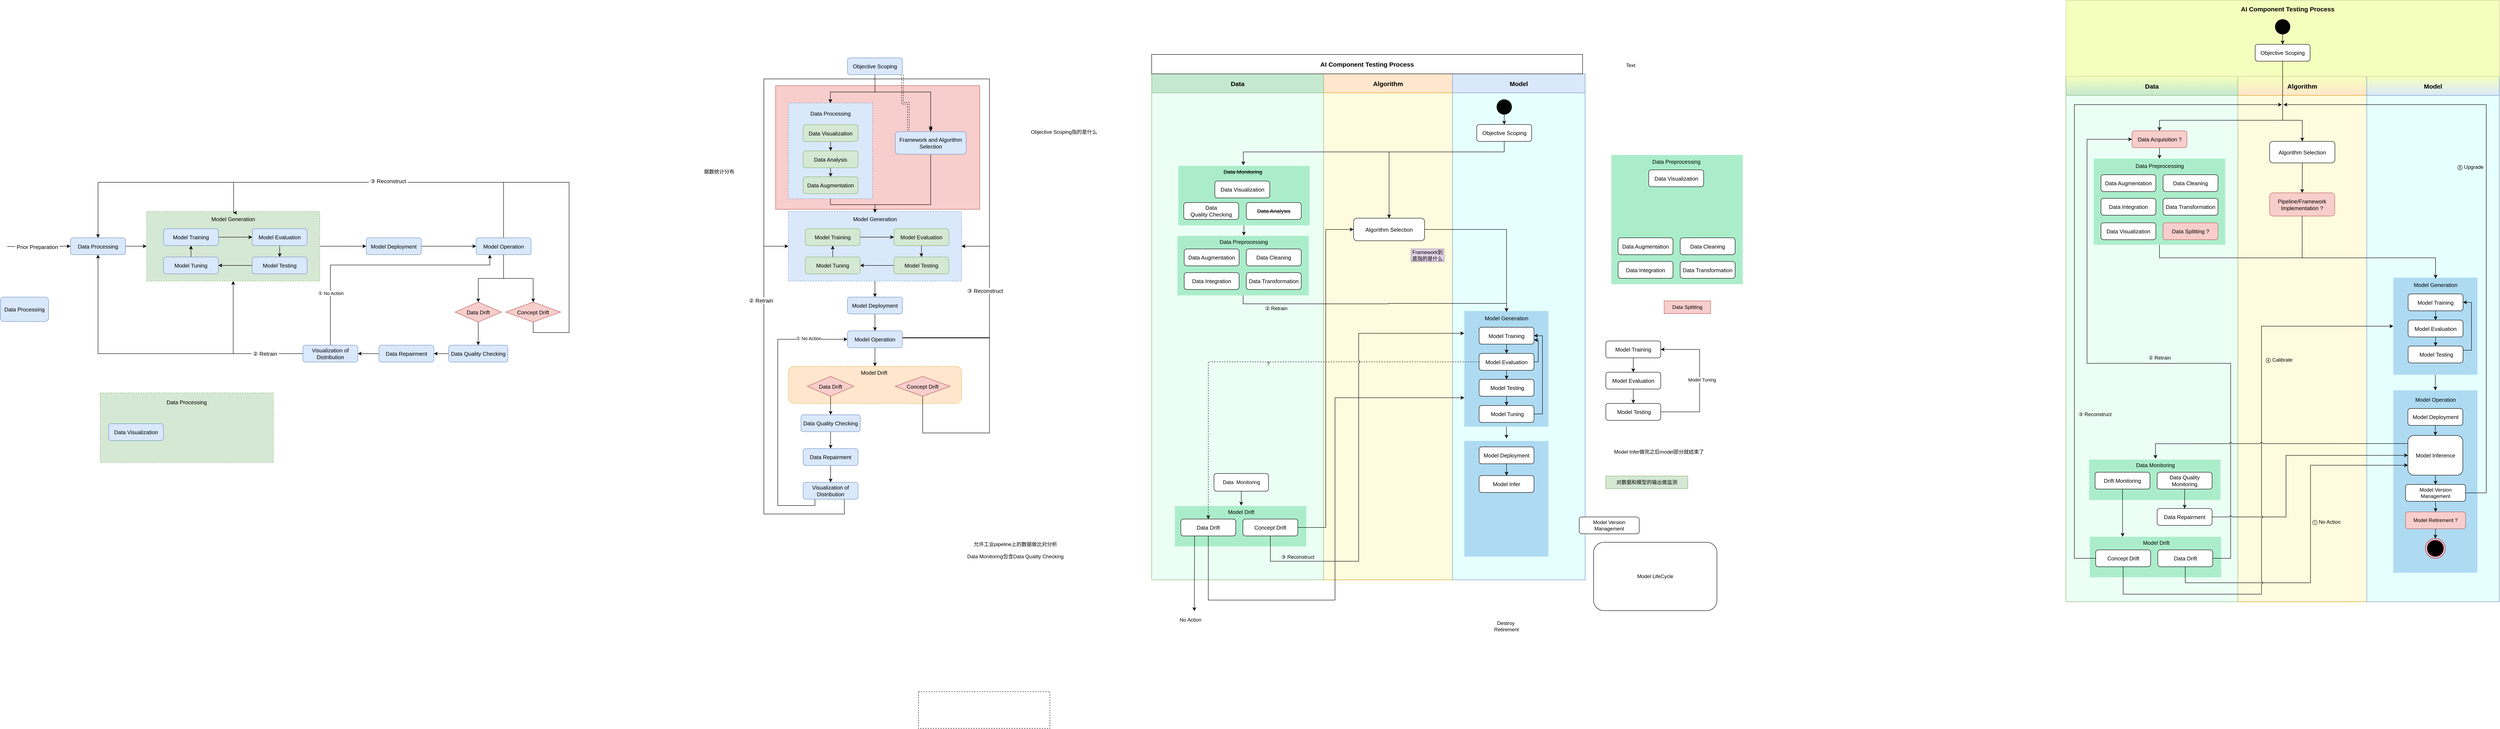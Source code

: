 <mxfile version="22.1.17" type="github">
  <diagram name="第 1 页" id="kjWoDe90movP3GVGkAOm">
    <mxGraphModel dx="2210" dy="2088" grid="0" gridSize="10" guides="1" tooltips="1" connect="1" arrows="1" fold="1" page="0" pageScale="1" pageWidth="827" pageHeight="1169" math="0" shadow="0">
      <root>
        <mxCell id="0" />
        <mxCell id="1" parent="0" />
        <mxCell id="MFeed4d9ZoU8dtEDPjQN-121" value="" style="rounded=0;whiteSpace=wrap;html=1;dashed=1;fontSize=13;fillColor=#ABEDCB;strokeColor=none;" vertex="1" parent="1">
          <mxGeometry x="3737" y="-90.75" width="311" height="303.5" as="geometry" />
        </mxCell>
        <mxCell id="MFeed4d9ZoU8dtEDPjQN-88" value="" style="rounded=0;whiteSpace=wrap;html=1;fillColor=#f8cecc;strokeColor=#b85450;" vertex="1" parent="1">
          <mxGeometry x="1759" y="-255" width="483" height="293" as="geometry" />
        </mxCell>
        <mxCell id="MFeed4d9ZoU8dtEDPjQN-4" value="Algorithm" style="swimlane;whiteSpace=wrap;html=1;startSize=45;fontSize=15;fillColor=#ffe6cc;strokeColor=#d79b00;swimlaneFillColor=#FFFBDE;" vertex="1" parent="1">
          <mxGeometry x="3056" y="-283" width="305" height="1199" as="geometry" />
        </mxCell>
        <mxCell id="MFeed4d9ZoU8dtEDPjQN-16" value="Algorithm Selection" style="rounded=1;whiteSpace=wrap;html=1;fontSize=13;" vertex="1" parent="MFeed4d9ZoU8dtEDPjQN-4">
          <mxGeometry x="71" y="342" width="168" height="53.5" as="geometry" />
        </mxCell>
        <mxCell id="MFeed4d9ZoU8dtEDPjQN-127" value="Framework到底指的是什么" style="text;html=1;strokeColor=#9673a6;fillColor=#e1d5e7;align=center;verticalAlign=middle;whiteSpace=wrap;rounded=0;" vertex="1" parent="MFeed4d9ZoU8dtEDPjQN-4">
          <mxGeometry x="207" y="415" width="78" height="30" as="geometry" />
        </mxCell>
        <mxCell id="Fn_SYdDXyTarmtpHNBiJ-152" value="" style="rounded=1;whiteSpace=wrap;html=1;fillColor=#ffe6cc;strokeColor=#d79b00;dashed=1;" parent="1" vertex="1">
          <mxGeometry x="1789" y="410" width="410" height="88" as="geometry" />
        </mxCell>
        <mxCell id="Fn_SYdDXyTarmtpHNBiJ-78" style="edgeStyle=orthogonalEdgeStyle;rounded=0;orthogonalLoop=1;jettySize=auto;html=1;exitX=1;exitY=0.5;exitDx=0;exitDy=0;entryX=0;entryY=0.5;entryDx=0;entryDy=0;" parent="1" source="Fn_SYdDXyTarmtpHNBiJ-5" target="Fn_SYdDXyTarmtpHNBiJ-33" edge="1">
          <mxGeometry relative="1" as="geometry" />
        </mxCell>
        <mxCell id="Fn_SYdDXyTarmtpHNBiJ-5" value="" style="rounded=0;whiteSpace=wrap;html=1;dashed=1;fillColor=#d5e8d4;strokeColor=#82b366;fontSize=13;" parent="1" vertex="1">
          <mxGeometry x="270" y="43" width="410" height="165" as="geometry" />
        </mxCell>
        <mxCell id="Fn_SYdDXyTarmtpHNBiJ-12" style="edgeStyle=orthogonalEdgeStyle;rounded=0;orthogonalLoop=1;jettySize=auto;html=1;exitX=1;exitY=0.5;exitDx=0;exitDy=0;entryX=0;entryY=0.5;entryDx=0;entryDy=0;fontSize=13;" parent="1" edge="1">
          <mxGeometry relative="1" as="geometry">
            <mxPoint x="440.0" y="104" as="sourcePoint" />
            <mxPoint x="520.0" y="104" as="targetPoint" />
          </mxGeometry>
        </mxCell>
        <mxCell id="Fn_SYdDXyTarmtpHNBiJ-18" style="edgeStyle=orthogonalEdgeStyle;rounded=0;orthogonalLoop=1;jettySize=auto;html=1;exitX=0.5;exitY=1;exitDx=0;exitDy=0;entryX=0.5;entryY=0;entryDx=0;entryDy=0;fontSize=13;" parent="1" edge="1">
          <mxGeometry relative="1" as="geometry">
            <mxPoint x="585.0" y="124" as="sourcePoint" />
            <mxPoint x="585.0" y="151" as="targetPoint" />
          </mxGeometry>
        </mxCell>
        <mxCell id="Fn_SYdDXyTarmtpHNBiJ-19" style="edgeStyle=orthogonalEdgeStyle;rounded=0;orthogonalLoop=1;jettySize=auto;html=1;exitX=0;exitY=0.5;exitDx=0;exitDy=0;entryX=1;entryY=0.5;entryDx=0;entryDy=0;fontSize=13;" parent="1" edge="1">
          <mxGeometry relative="1" as="geometry">
            <mxPoint x="520.0" y="171" as="sourcePoint" />
            <mxPoint x="440.0" y="171" as="targetPoint" />
          </mxGeometry>
        </mxCell>
        <mxCell id="Fn_SYdDXyTarmtpHNBiJ-6" value="Model Generation" style="text;html=1;strokeColor=none;fillColor=none;align=center;verticalAlign=middle;whiteSpace=wrap;rounded=0;fontSize=13;" parent="1" vertex="1">
          <mxGeometry x="385" y="46" width="180" height="30" as="geometry" />
        </mxCell>
        <mxCell id="Fn_SYdDXyTarmtpHNBiJ-20" style="edgeStyle=orthogonalEdgeStyle;rounded=0;orthogonalLoop=1;jettySize=auto;html=1;exitX=0.5;exitY=0;exitDx=0;exitDy=0;entryX=0.5;entryY=1;entryDx=0;entryDy=0;fontSize=13;" parent="1" edge="1">
          <mxGeometry relative="1" as="geometry">
            <mxPoint x="375.0" y="151" as="sourcePoint" />
            <mxPoint x="375.0" y="124" as="targetPoint" />
          </mxGeometry>
        </mxCell>
        <mxCell id="Fn_SYdDXyTarmtpHNBiJ-25" style="edgeStyle=orthogonalEdgeStyle;rounded=0;orthogonalLoop=1;jettySize=auto;html=1;exitX=1;exitY=0.5;exitDx=0;exitDy=0;entryX=0;entryY=0.5;entryDx=0;entryDy=0;fontSize=13;" parent="1" source="Fn_SYdDXyTarmtpHNBiJ-24" target="Fn_SYdDXyTarmtpHNBiJ-5" edge="1">
          <mxGeometry relative="1" as="geometry" />
        </mxCell>
        <mxCell id="Fn_SYdDXyTarmtpHNBiJ-50" style="edgeStyle=orthogonalEdgeStyle;rounded=0;orthogonalLoop=1;jettySize=auto;html=1;entryX=0;entryY=0.5;entryDx=0;entryDy=0;fontSize=13;" parent="1" target="Fn_SYdDXyTarmtpHNBiJ-24" edge="1">
          <mxGeometry relative="1" as="geometry">
            <mxPoint x="-50" y="125" as="targetPoint" />
            <mxPoint x="-60" y="126" as="sourcePoint" />
          </mxGeometry>
        </mxCell>
        <mxCell id="Fn_SYdDXyTarmtpHNBiJ-51" value="&amp;nbsp;Prior Preparation&amp;nbsp;" style="edgeLabel;html=1;align=center;verticalAlign=middle;resizable=0;points=[];fontSize=13;" parent="Fn_SYdDXyTarmtpHNBiJ-50" vertex="1" connectable="0">
          <mxGeometry x="-0.065" relative="1" as="geometry">
            <mxPoint as="offset" />
          </mxGeometry>
        </mxCell>
        <mxCell id="Fn_SYdDXyTarmtpHNBiJ-24" value="Data Processing" style="rounded=1;whiteSpace=wrap;html=1;fillColor=#dae8fc;strokeColor=#6c8ebf;fontSize=13;" parent="1" vertex="1">
          <mxGeometry x="90" y="105.5" width="130" height="40" as="geometry" />
        </mxCell>
        <mxCell id="Fn_SYdDXyTarmtpHNBiJ-26" value="Model Training" style="rounded=1;whiteSpace=wrap;html=1;fillColor=#dae8fc;strokeColor=#6c8ebf;fontSize=13;" parent="1" vertex="1">
          <mxGeometry x="310" y="84" width="130" height="40" as="geometry" />
        </mxCell>
        <mxCell id="Fn_SYdDXyTarmtpHNBiJ-60" style="edgeStyle=orthogonalEdgeStyle;rounded=0;orthogonalLoop=1;jettySize=auto;html=1;exitX=0.5;exitY=0;exitDx=0;exitDy=0;entryX=0.5;entryY=0;entryDx=0;entryDy=0;fontSize=13;" parent="1" source="Fn_SYdDXyTarmtpHNBiJ-28" target="Fn_SYdDXyTarmtpHNBiJ-6" edge="1">
          <mxGeometry relative="1" as="geometry">
            <Array as="points">
              <mxPoint x="1115" y="-26" />
              <mxPoint x="476" y="-26" />
              <mxPoint x="476" y="46" />
            </Array>
          </mxGeometry>
        </mxCell>
        <mxCell id="Fn_SYdDXyTarmtpHNBiJ-28" value="Model Operation" style="rounded=1;whiteSpace=wrap;html=1;fillColor=#dae8fc;strokeColor=#6c8ebf;fontSize=13;" parent="1" vertex="1">
          <mxGeometry x="1050" y="105.5" width="130" height="40" as="geometry" />
        </mxCell>
        <mxCell id="Fn_SYdDXyTarmtpHNBiJ-30" value="Model Tuning" style="rounded=1;whiteSpace=wrap;html=1;fillColor=#dae8fc;strokeColor=#6c8ebf;fontSize=13;" parent="1" vertex="1">
          <mxGeometry x="310" y="151" width="130" height="40" as="geometry" />
        </mxCell>
        <mxCell id="Fn_SYdDXyTarmtpHNBiJ-31" value="Model Evaluation" style="rounded=1;whiteSpace=wrap;html=1;fillColor=#dae8fc;strokeColor=#6c8ebf;fontSize=13;" parent="1" vertex="1">
          <mxGeometry x="520" y="84" width="130" height="40" as="geometry" />
        </mxCell>
        <mxCell id="Fn_SYdDXyTarmtpHNBiJ-32" value="Model Testing" style="rounded=1;whiteSpace=wrap;html=1;fillColor=#dae8fc;strokeColor=#6c8ebf;fontSize=13;" parent="1" vertex="1">
          <mxGeometry x="520" y="151" width="130" height="40" as="geometry" />
        </mxCell>
        <mxCell id="Fn_SYdDXyTarmtpHNBiJ-42" style="edgeStyle=orthogonalEdgeStyle;rounded=0;orthogonalLoop=1;jettySize=auto;html=1;exitX=1;exitY=0.5;exitDx=0;exitDy=0;entryX=0;entryY=0.5;entryDx=0;entryDy=0;fontSize=13;" parent="1" source="Fn_SYdDXyTarmtpHNBiJ-33" target="Fn_SYdDXyTarmtpHNBiJ-28" edge="1">
          <mxGeometry relative="1" as="geometry" />
        </mxCell>
        <mxCell id="Fn_SYdDXyTarmtpHNBiJ-33" value="Model Deployment" style="rounded=1;whiteSpace=wrap;html=1;fillColor=#dae8fc;strokeColor=#6c8ebf;fontSize=13;" parent="1" vertex="1">
          <mxGeometry x="790" y="105.5" width="130" height="40" as="geometry" />
        </mxCell>
        <mxCell id="Fn_SYdDXyTarmtpHNBiJ-73" style="edgeStyle=orthogonalEdgeStyle;rounded=0;orthogonalLoop=1;jettySize=auto;html=1;exitX=0.5;exitY=1;exitDx=0;exitDy=0;exitPerimeter=0;entryX=0.5;entryY=0;entryDx=0;entryDy=0;" parent="1" source="Fn_SYdDXyTarmtpHNBiJ-37" target="Fn_SYdDXyTarmtpHNBiJ-69" edge="1">
          <mxGeometry relative="1" as="geometry" />
        </mxCell>
        <mxCell id="Fn_SYdDXyTarmtpHNBiJ-37" value="Data Drift" style="strokeWidth=1;html=1;shape=mxgraph.flowchart.decision;whiteSpace=wrap;fillColor=#f8cecc;strokeColor=#b85450;fontSize=13;" parent="1" vertex="1">
          <mxGeometry x="1000" y="258" width="110" height="47" as="geometry" />
        </mxCell>
        <mxCell id="Fn_SYdDXyTarmtpHNBiJ-64" style="edgeStyle=orthogonalEdgeStyle;rounded=0;orthogonalLoop=1;jettySize=auto;html=1;entryX=0.5;entryY=0;entryDx=0;entryDy=0;fontSize=13;exitX=0.5;exitY=1;exitDx=0;exitDy=0;exitPerimeter=0;" parent="1" source="Fn_SYdDXyTarmtpHNBiJ-38" target="Fn_SYdDXyTarmtpHNBiJ-24" edge="1">
          <mxGeometry relative="1" as="geometry">
            <mxPoint x="1250" y="282" as="sourcePoint" />
            <Array as="points">
              <mxPoint x="1185" y="330" />
              <mxPoint x="1270" y="330" />
              <mxPoint x="1270" y="-26" />
              <mxPoint x="155" y="-26" />
            </Array>
          </mxGeometry>
        </mxCell>
        <mxCell id="Fn_SYdDXyTarmtpHNBiJ-38" value="Concept Drift" style="strokeWidth=1;html=1;shape=mxgraph.flowchart.decision;whiteSpace=wrap;fillColor=#f8cecc;strokeColor=#b85450;fontSize=13;" parent="1" vertex="1">
          <mxGeometry x="1120" y="258" width="130" height="47" as="geometry" />
        </mxCell>
        <mxCell id="Fn_SYdDXyTarmtpHNBiJ-40" style="edgeStyle=orthogonalEdgeStyle;rounded=0;orthogonalLoop=1;jettySize=auto;html=1;exitX=0.5;exitY=1;exitDx=0;exitDy=0;entryX=0.5;entryY=0;entryDx=0;entryDy=0;entryPerimeter=0;fontSize=13;" parent="1" source="Fn_SYdDXyTarmtpHNBiJ-28" target="Fn_SYdDXyTarmtpHNBiJ-37" edge="1">
          <mxGeometry relative="1" as="geometry" />
        </mxCell>
        <mxCell id="Fn_SYdDXyTarmtpHNBiJ-41" style="edgeStyle=orthogonalEdgeStyle;rounded=0;orthogonalLoop=1;jettySize=auto;html=1;exitX=0.5;exitY=1;exitDx=0;exitDy=0;entryX=0.5;entryY=0;entryDx=0;entryDy=0;entryPerimeter=0;fontSize=13;" parent="1" source="Fn_SYdDXyTarmtpHNBiJ-28" target="Fn_SYdDXyTarmtpHNBiJ-38" edge="1">
          <mxGeometry relative="1" as="geometry" />
        </mxCell>
        <mxCell id="Fn_SYdDXyTarmtpHNBiJ-59" style="edgeStyle=orthogonalEdgeStyle;rounded=0;orthogonalLoop=1;jettySize=auto;html=1;exitX=0;exitY=0.5;exitDx=0;exitDy=0;entryX=0.5;entryY=1;entryDx=0;entryDy=0;fontSize=13;" parent="1" source="Fn_SYdDXyTarmtpHNBiJ-46" target="Fn_SYdDXyTarmtpHNBiJ-5" edge="1">
          <mxGeometry relative="1" as="geometry" />
        </mxCell>
        <mxCell id="Fn_SYdDXyTarmtpHNBiJ-53" style="edgeStyle=orthogonalEdgeStyle;rounded=0;orthogonalLoop=1;jettySize=auto;html=1;exitX=0;exitY=0.5;exitDx=0;exitDy=0;entryX=0.5;entryY=1;entryDx=0;entryDy=0;fontSize=13;" parent="1" source="Fn_SYdDXyTarmtpHNBiJ-46" target="Fn_SYdDXyTarmtpHNBiJ-24" edge="1">
          <mxGeometry relative="1" as="geometry" />
        </mxCell>
        <mxCell id="Fn_SYdDXyTarmtpHNBiJ-54" value="&amp;nbsp;②&amp;nbsp;Retrain&amp;nbsp;" style="edgeLabel;html=1;align=center;verticalAlign=middle;resizable=0;points=[];fontSize=13;" parent="Fn_SYdDXyTarmtpHNBiJ-53" vertex="1" connectable="0">
          <mxGeometry x="-0.463" y="-3" relative="1" as="geometry">
            <mxPoint x="103" y="3" as="offset" />
          </mxGeometry>
        </mxCell>
        <mxCell id="Fn_SYdDXyTarmtpHNBiJ-79" style="edgeStyle=orthogonalEdgeStyle;rounded=0;orthogonalLoop=1;jettySize=auto;html=1;exitX=0.5;exitY=0;exitDx=0;exitDy=0;entryX=0.25;entryY=1;entryDx=0;entryDy=0;" parent="1" source="Fn_SYdDXyTarmtpHNBiJ-46" target="Fn_SYdDXyTarmtpHNBiJ-28" edge="1">
          <mxGeometry relative="1" as="geometry">
            <Array as="points">
              <mxPoint x="705" y="170" />
              <mxPoint x="1082" y="170" />
            </Array>
          </mxGeometry>
        </mxCell>
        <mxCell id="Fn_SYdDXyTarmtpHNBiJ-81" value="① No Action" style="edgeLabel;html=1;align=center;verticalAlign=middle;resizable=0;points=[];" parent="Fn_SYdDXyTarmtpHNBiJ-79" vertex="1" connectable="0">
          <mxGeometry x="-0.585" y="-1" relative="1" as="geometry">
            <mxPoint as="offset" />
          </mxGeometry>
        </mxCell>
        <mxCell id="Fn_SYdDXyTarmtpHNBiJ-46" value="Visualization of Distribution" style="rounded=1;whiteSpace=wrap;html=1;fillColor=#dae8fc;strokeColor=#6c8ebf;fontSize=13;" parent="1" vertex="1">
          <mxGeometry x="640" y="360" width="130" height="40" as="geometry" />
        </mxCell>
        <mxCell id="Fn_SYdDXyTarmtpHNBiJ-65" value="&lt;span style=&quot;color: rgb(0, 0, 0); font-family: Helvetica; font-size: 13px; font-style: normal; font-variant-ligatures: normal; font-variant-caps: normal; font-weight: 400; letter-spacing: normal; orphans: 2; text-align: center; text-indent: 0px; text-transform: none; widows: 2; word-spacing: 0px; -webkit-text-stroke-width: 0px; background-color: rgb(255, 255, 255); text-decoration-thickness: initial; text-decoration-style: initial; text-decoration-color: initial; float: none; display: inline !important;&quot;&gt;&amp;nbsp;③ Reconstruct&amp;nbsp;&lt;/span&gt;" style="text;whiteSpace=wrap;html=1;" parent="1" vertex="1">
          <mxGeometry x="794.0" y="-43.0" width="121" height="38" as="geometry" />
        </mxCell>
        <mxCell id="Fn_SYdDXyTarmtpHNBiJ-74" style="edgeStyle=orthogonalEdgeStyle;rounded=0;orthogonalLoop=1;jettySize=auto;html=1;exitX=0;exitY=0.5;exitDx=0;exitDy=0;entryX=1;entryY=0.5;entryDx=0;entryDy=0;" parent="1" source="Fn_SYdDXyTarmtpHNBiJ-69" target="Fn_SYdDXyTarmtpHNBiJ-71" edge="1">
          <mxGeometry relative="1" as="geometry" />
        </mxCell>
        <mxCell id="Fn_SYdDXyTarmtpHNBiJ-69" value="Data Quality Checking" style="rounded=1;whiteSpace=wrap;html=1;fillColor=#dae8fc;strokeColor=#6c8ebf;fontSize=13;" parent="1" vertex="1">
          <mxGeometry x="985" y="360" width="140" height="40" as="geometry" />
        </mxCell>
        <mxCell id="Fn_SYdDXyTarmtpHNBiJ-77" style="edgeStyle=orthogonalEdgeStyle;rounded=0;orthogonalLoop=1;jettySize=auto;html=1;exitX=0;exitY=0.5;exitDx=0;exitDy=0;entryX=1;entryY=0.5;entryDx=0;entryDy=0;" parent="1" source="Fn_SYdDXyTarmtpHNBiJ-71" target="Fn_SYdDXyTarmtpHNBiJ-46" edge="1">
          <mxGeometry relative="1" as="geometry" />
        </mxCell>
        <mxCell id="Fn_SYdDXyTarmtpHNBiJ-71" value="Data Repairment" style="rounded=1;whiteSpace=wrap;html=1;fillColor=#dae8fc;strokeColor=#6c8ebf;fontSize=13;" parent="1" vertex="1">
          <mxGeometry x="820" y="360" width="130" height="40" as="geometry" />
        </mxCell>
        <mxCell id="Fn_SYdDXyTarmtpHNBiJ-82" value="Data Processing" style="rounded=1;whiteSpace=wrap;html=1;fillColor=#dae8fc;strokeColor=#6c8ebf;fontSize=13;" parent="1" vertex="1">
          <mxGeometry x="-76" y="246" width="114" height="58" as="geometry" />
        </mxCell>
        <mxCell id="Fn_SYdDXyTarmtpHNBiJ-83" value="" style="rounded=0;whiteSpace=wrap;html=1;dashed=1;fillColor=#d5e8d4;strokeColor=#82b366;fontSize=13;" parent="1" vertex="1">
          <mxGeometry x="160" y="473" width="410" height="165" as="geometry" />
        </mxCell>
        <mxCell id="Fn_SYdDXyTarmtpHNBiJ-84" value="Data Processing" style="text;html=1;strokeColor=none;fillColor=none;align=center;verticalAlign=middle;whiteSpace=wrap;rounded=0;fontSize=13;" parent="1" vertex="1">
          <mxGeometry x="275" y="480" width="180" height="30" as="geometry" />
        </mxCell>
        <mxCell id="Fn_SYdDXyTarmtpHNBiJ-86" value="Data Visualization" style="rounded=1;whiteSpace=wrap;html=1;fillColor=#dae8fc;strokeColor=#6c8ebf;fontSize=13;" parent="1" vertex="1">
          <mxGeometry x="180" y="546" width="130" height="40" as="geometry" />
        </mxCell>
        <mxCell id="Fn_SYdDXyTarmtpHNBiJ-120" style="edgeStyle=orthogonalEdgeStyle;rounded=0;orthogonalLoop=1;jettySize=auto;html=1;exitX=0.5;exitY=1;exitDx=0;exitDy=0;entryX=0.5;entryY=0;entryDx=0;entryDy=0;" parent="1" source="Fn_SYdDXyTarmtpHNBiJ-88" target="Fn_SYdDXyTarmtpHNBiJ-102" edge="1">
          <mxGeometry relative="1" as="geometry" />
        </mxCell>
        <mxCell id="Fn_SYdDXyTarmtpHNBiJ-88" value="" style="rounded=0;whiteSpace=wrap;html=1;dashed=1;fillColor=#dae8fc;strokeColor=#6c8ebf;fontSize=13;" parent="1" vertex="1">
          <mxGeometry x="1789" y="43" width="410" height="165" as="geometry" />
        </mxCell>
        <mxCell id="Fn_SYdDXyTarmtpHNBiJ-89" style="edgeStyle=orthogonalEdgeStyle;rounded=0;orthogonalLoop=1;jettySize=auto;html=1;exitX=1;exitY=0.5;exitDx=0;exitDy=0;entryX=0;entryY=0.5;entryDx=0;entryDy=0;fontSize=13;" parent="1" edge="1">
          <mxGeometry relative="1" as="geometry">
            <mxPoint x="1959.0" y="104" as="sourcePoint" />
            <mxPoint x="2039.0" y="104" as="targetPoint" />
          </mxGeometry>
        </mxCell>
        <mxCell id="Fn_SYdDXyTarmtpHNBiJ-90" style="edgeStyle=orthogonalEdgeStyle;rounded=0;orthogonalLoop=1;jettySize=auto;html=1;exitX=0.5;exitY=1;exitDx=0;exitDy=0;entryX=0.5;entryY=0;entryDx=0;entryDy=0;fontSize=13;" parent="1" edge="1">
          <mxGeometry relative="1" as="geometry">
            <mxPoint x="2104" y="124" as="sourcePoint" />
            <mxPoint x="2104" y="151" as="targetPoint" />
          </mxGeometry>
        </mxCell>
        <mxCell id="Fn_SYdDXyTarmtpHNBiJ-91" style="edgeStyle=orthogonalEdgeStyle;rounded=0;orthogonalLoop=1;jettySize=auto;html=1;exitX=0;exitY=0.5;exitDx=0;exitDy=0;entryX=1;entryY=0.5;entryDx=0;entryDy=0;fontSize=13;" parent="1" edge="1">
          <mxGeometry relative="1" as="geometry">
            <mxPoint x="2039.0" y="171" as="sourcePoint" />
            <mxPoint x="1959.0" y="171" as="targetPoint" />
          </mxGeometry>
        </mxCell>
        <mxCell id="Fn_SYdDXyTarmtpHNBiJ-92" value="Model Generation" style="text;html=1;strokeColor=none;fillColor=none;align=center;verticalAlign=middle;whiteSpace=wrap;rounded=0;fontSize=13;" parent="1" vertex="1">
          <mxGeometry x="1904" y="46" width="180" height="30" as="geometry" />
        </mxCell>
        <mxCell id="Fn_SYdDXyTarmtpHNBiJ-93" style="edgeStyle=orthogonalEdgeStyle;rounded=0;orthogonalLoop=1;jettySize=auto;html=1;exitX=0.5;exitY=0;exitDx=0;exitDy=0;entryX=0.5;entryY=1;entryDx=0;entryDy=0;fontSize=13;" parent="1" edge="1">
          <mxGeometry relative="1" as="geometry">
            <mxPoint x="1894.0" y="151" as="sourcePoint" />
            <mxPoint x="1894.0" y="124" as="targetPoint" />
          </mxGeometry>
        </mxCell>
        <mxCell id="Fn_SYdDXyTarmtpHNBiJ-95" value="Model Training" style="rounded=1;whiteSpace=wrap;html=1;fillColor=#d5e8d4;strokeColor=#82b366;fontSize=13;" parent="1" vertex="1">
          <mxGeometry x="1829" y="84" width="130" height="40" as="geometry" />
        </mxCell>
        <mxCell id="Fn_SYdDXyTarmtpHNBiJ-130" style="edgeStyle=orthogonalEdgeStyle;rounded=0;orthogonalLoop=1;jettySize=auto;html=1;exitX=1;exitY=0.5;exitDx=0;exitDy=0;entryX=1;entryY=0.5;entryDx=0;entryDy=0;" parent="1" source="Fn_SYdDXyTarmtpHNBiJ-97" target="Fn_SYdDXyTarmtpHNBiJ-88" edge="1">
          <mxGeometry relative="1" as="geometry">
            <Array as="points">
              <mxPoint x="2059" y="343" />
              <mxPoint x="2265" y="343" />
              <mxPoint x="2265" y="125" />
            </Array>
          </mxGeometry>
        </mxCell>
        <mxCell id="Fn_SYdDXyTarmtpHNBiJ-153" style="edgeStyle=orthogonalEdgeStyle;rounded=0;orthogonalLoop=1;jettySize=auto;html=1;exitX=0.5;exitY=1;exitDx=0;exitDy=0;entryX=0.5;entryY=0;entryDx=0;entryDy=0;" parent="1" source="Fn_SYdDXyTarmtpHNBiJ-97" target="Fn_SYdDXyTarmtpHNBiJ-152" edge="1">
          <mxGeometry relative="1" as="geometry" />
        </mxCell>
        <mxCell id="Fn_SYdDXyTarmtpHNBiJ-163" style="edgeStyle=orthogonalEdgeStyle;rounded=0;orthogonalLoop=1;jettySize=auto;html=1;exitX=1;exitY=0.5;exitDx=0;exitDy=0;entryX=0.5;entryY=0;entryDx=0;entryDy=0;" parent="1" edge="1">
          <mxGeometry relative="1" as="geometry">
            <mxPoint x="2059" y="342" as="sourcePoint" />
            <mxPoint x="2126.0" y="-150" as="targetPoint" />
            <Array as="points">
              <mxPoint x="2265" y="342" />
              <mxPoint x="2265" y="-271" />
              <mxPoint x="1994" y="-271" />
              <mxPoint x="1994" y="-240" />
              <mxPoint x="2126" y="-240" />
            </Array>
          </mxGeometry>
        </mxCell>
        <mxCell id="Fn_SYdDXyTarmtpHNBiJ-97" value="Model Operation" style="rounded=1;whiteSpace=wrap;html=1;fillColor=#dae8fc;strokeColor=#6c8ebf;fontSize=13;" parent="1" vertex="1">
          <mxGeometry x="1929" y="326" width="130" height="40" as="geometry" />
        </mxCell>
        <mxCell id="Fn_SYdDXyTarmtpHNBiJ-98" value="Model Tuning" style="rounded=1;whiteSpace=wrap;html=1;fillColor=#d5e8d4;strokeColor=#82b366;fontSize=13;" parent="1" vertex="1">
          <mxGeometry x="1829" y="151" width="130" height="40" as="geometry" />
        </mxCell>
        <mxCell id="Fn_SYdDXyTarmtpHNBiJ-99" value="Model Evaluation" style="rounded=1;whiteSpace=wrap;html=1;fillColor=#d5e8d4;strokeColor=#82b366;fontSize=13;" parent="1" vertex="1">
          <mxGeometry x="2039" y="84" width="130" height="40" as="geometry" />
        </mxCell>
        <mxCell id="Fn_SYdDXyTarmtpHNBiJ-100" value="Model Testing" style="rounded=1;whiteSpace=wrap;html=1;fillColor=#d5e8d4;strokeColor=#82b366;fontSize=13;" parent="1" vertex="1">
          <mxGeometry x="2039" y="151" width="130" height="40" as="geometry" />
        </mxCell>
        <mxCell id="Fn_SYdDXyTarmtpHNBiJ-123" style="edgeStyle=orthogonalEdgeStyle;rounded=0;orthogonalLoop=1;jettySize=auto;html=1;exitX=0.5;exitY=1;exitDx=0;exitDy=0;entryX=0.5;entryY=0;entryDx=0;entryDy=0;" parent="1" source="Fn_SYdDXyTarmtpHNBiJ-102" target="Fn_SYdDXyTarmtpHNBiJ-97" edge="1">
          <mxGeometry relative="1" as="geometry" />
        </mxCell>
        <mxCell id="Fn_SYdDXyTarmtpHNBiJ-102" value="Model Deployment" style="rounded=1;whiteSpace=wrap;html=1;fillColor=#dae8fc;strokeColor=#6c8ebf;fontSize=13;" parent="1" vertex="1">
          <mxGeometry x="1929" y="246" width="130" height="40" as="geometry" />
        </mxCell>
        <mxCell id="Fn_SYdDXyTarmtpHNBiJ-103" style="edgeStyle=orthogonalEdgeStyle;rounded=0;orthogonalLoop=1;jettySize=auto;html=1;entryX=0.5;entryY=0;entryDx=0;entryDy=0;" parent="1" source="Fn_SYdDXyTarmtpHNBiJ-104" target="Fn_SYdDXyTarmtpHNBiJ-117" edge="1">
          <mxGeometry relative="1" as="geometry">
            <mxPoint x="1889" y="488.0" as="sourcePoint" />
          </mxGeometry>
        </mxCell>
        <mxCell id="Fn_SYdDXyTarmtpHNBiJ-104" value="Data Drift" style="strokeWidth=1;html=1;shape=mxgraph.flowchart.decision;whiteSpace=wrap;fillColor=#f8cecc;strokeColor=#b85450;fontSize=13;" parent="1" vertex="1">
          <mxGeometry x="1834" y="434" width="110" height="47" as="geometry" />
        </mxCell>
        <mxCell id="Fn_SYdDXyTarmtpHNBiJ-131" style="edgeStyle=orthogonalEdgeStyle;rounded=0;orthogonalLoop=1;jettySize=auto;html=1;exitX=0.25;exitY=1;exitDx=0;exitDy=0;entryX=0;entryY=0.5;entryDx=0;entryDy=0;" parent="1" source="Fn_SYdDXyTarmtpHNBiJ-114" target="Fn_SYdDXyTarmtpHNBiJ-97" edge="1">
          <mxGeometry relative="1" as="geometry">
            <Array as="points">
              <mxPoint x="1852" y="725" />
              <mxPoint x="1852" y="740" />
              <mxPoint x="1764" y="740" />
              <mxPoint x="1764" y="346" />
            </Array>
          </mxGeometry>
        </mxCell>
        <mxCell id="Fn_SYdDXyTarmtpHNBiJ-132" style="edgeStyle=orthogonalEdgeStyle;rounded=0;orthogonalLoop=1;jettySize=auto;html=1;exitX=0.75;exitY=1;exitDx=0;exitDy=0;entryX=0;entryY=0.5;entryDx=0;entryDy=0;" parent="1" source="Fn_SYdDXyTarmtpHNBiJ-114" target="Fn_SYdDXyTarmtpHNBiJ-88" edge="1">
          <mxGeometry relative="1" as="geometry">
            <Array as="points">
              <mxPoint x="1922" y="760" />
              <mxPoint x="1731" y="760" />
              <mxPoint x="1731" y="126" />
            </Array>
          </mxGeometry>
        </mxCell>
        <mxCell id="Fn_SYdDXyTarmtpHNBiJ-162" style="edgeStyle=orthogonalEdgeStyle;rounded=0;orthogonalLoop=1;jettySize=auto;html=1;exitX=0.75;exitY=1;exitDx=0;exitDy=0;entryX=0.5;entryY=0;entryDx=0;entryDy=0;" parent="1" source="Fn_SYdDXyTarmtpHNBiJ-114" target="Fn_SYdDXyTarmtpHNBiJ-135" edge="1">
          <mxGeometry relative="1" as="geometry">
            <Array as="points">
              <mxPoint x="1921" y="760" />
              <mxPoint x="1731" y="760" />
              <mxPoint x="1731" y="-271" />
              <mxPoint x="1994" y="-271" />
              <mxPoint x="1994" y="-240" />
              <mxPoint x="1889" y="-240" />
            </Array>
          </mxGeometry>
        </mxCell>
        <mxCell id="Fn_SYdDXyTarmtpHNBiJ-114" value="Visualization of Distribution" style="rounded=1;whiteSpace=wrap;html=1;fillColor=#dae8fc;strokeColor=#6c8ebf;fontSize=13;" parent="1" vertex="1">
          <mxGeometry x="1824" y="685" width="130" height="40" as="geometry" />
        </mxCell>
        <mxCell id="Fn_SYdDXyTarmtpHNBiJ-125" style="edgeStyle=orthogonalEdgeStyle;rounded=0;orthogonalLoop=1;jettySize=auto;html=1;exitX=0.5;exitY=1;exitDx=0;exitDy=0;entryX=0.5;entryY=0;entryDx=0;entryDy=0;" parent="1" source="Fn_SYdDXyTarmtpHNBiJ-117" target="Fn_SYdDXyTarmtpHNBiJ-119" edge="1">
          <mxGeometry relative="1" as="geometry" />
        </mxCell>
        <mxCell id="Fn_SYdDXyTarmtpHNBiJ-117" value="Data Quality Checking" style="rounded=1;whiteSpace=wrap;html=1;fillColor=#dae8fc;strokeColor=#6c8ebf;fontSize=13;" parent="1" vertex="1">
          <mxGeometry x="1819" y="525" width="140" height="40" as="geometry" />
        </mxCell>
        <mxCell id="Fn_SYdDXyTarmtpHNBiJ-126" style="edgeStyle=orthogonalEdgeStyle;rounded=0;orthogonalLoop=1;jettySize=auto;html=1;exitX=0.5;exitY=1;exitDx=0;exitDy=0;entryX=0.5;entryY=0;entryDx=0;entryDy=0;" parent="1" source="Fn_SYdDXyTarmtpHNBiJ-119" target="Fn_SYdDXyTarmtpHNBiJ-114" edge="1">
          <mxGeometry relative="1" as="geometry" />
        </mxCell>
        <mxCell id="Fn_SYdDXyTarmtpHNBiJ-119" value="Data Repairment" style="rounded=1;whiteSpace=wrap;html=1;fillColor=#dae8fc;strokeColor=#6c8ebf;fontSize=13;" parent="1" vertex="1">
          <mxGeometry x="1824" y="605" width="130" height="40" as="geometry" />
        </mxCell>
        <mxCell id="Fn_SYdDXyTarmtpHNBiJ-133" value="① No Action" style="edgeLabel;html=1;align=center;verticalAlign=middle;resizable=0;points=[];" parent="1" vertex="1" connectable="0">
          <mxGeometry x="1110" y="263" as="geometry">
            <mxPoint x="727" y="81" as="offset" />
          </mxGeometry>
        </mxCell>
        <mxCell id="Fn_SYdDXyTarmtpHNBiJ-134" value="&amp;nbsp;②&amp;nbsp;Retrain&amp;nbsp;" style="edgeLabel;html=1;align=center;verticalAlign=middle;resizable=0;points=[];fontSize=13;" parent="1" vertex="1" connectable="0">
          <mxGeometry x="585.997" y="390" as="geometry">
            <mxPoint x="1138" y="-136" as="offset" />
          </mxGeometry>
        </mxCell>
        <mxCell id="Fn_SYdDXyTarmtpHNBiJ-145" style="edgeStyle=orthogonalEdgeStyle;rounded=0;orthogonalLoop=1;jettySize=auto;html=1;exitX=0.5;exitY=1;exitDx=0;exitDy=0;entryX=0.5;entryY=0;entryDx=0;entryDy=0;" parent="1" source="Fn_SYdDXyTarmtpHNBiJ-135" target="Fn_SYdDXyTarmtpHNBiJ-92" edge="1">
          <mxGeometry relative="1" as="geometry">
            <Array as="points">
              <mxPoint x="1888" y="27" />
              <mxPoint x="1994" y="27" />
            </Array>
          </mxGeometry>
        </mxCell>
        <mxCell id="Fn_SYdDXyTarmtpHNBiJ-135" value="" style="rounded=0;whiteSpace=wrap;html=1;dashed=1;fillColor=#dae8fc;strokeColor=#6c8ebf;fontSize=13;" parent="1" vertex="1">
          <mxGeometry x="1789" y="-214" width="199" height="227" as="geometry" />
        </mxCell>
        <mxCell id="Fn_SYdDXyTarmtpHNBiJ-139" value="Data Processing" style="text;html=1;strokeColor=none;fillColor=none;align=center;verticalAlign=middle;whiteSpace=wrap;rounded=0;fontSize=13;" parent="1" vertex="1">
          <mxGeometry x="1799" y="-204" width="180" height="30" as="geometry" />
        </mxCell>
        <mxCell id="Fn_SYdDXyTarmtpHNBiJ-148" style="edgeStyle=orthogonalEdgeStyle;rounded=0;orthogonalLoop=1;jettySize=auto;html=1;exitX=0.5;exitY=1;exitDx=0;exitDy=0;" parent="1" source="Fn_SYdDXyTarmtpHNBiJ-141" target="Fn_SYdDXyTarmtpHNBiJ-142" edge="1">
          <mxGeometry relative="1" as="geometry" />
        </mxCell>
        <mxCell id="Fn_SYdDXyTarmtpHNBiJ-141" value="Data Visualization" style="rounded=1;whiteSpace=wrap;html=1;fillColor=#d5e8d4;strokeColor=#82b366;fontSize=13;" parent="1" vertex="1">
          <mxGeometry x="1824" y="-162.5" width="130" height="40" as="geometry" />
        </mxCell>
        <mxCell id="Fn_SYdDXyTarmtpHNBiJ-149" style="edgeStyle=orthogonalEdgeStyle;rounded=0;orthogonalLoop=1;jettySize=auto;html=1;exitX=0.5;exitY=1;exitDx=0;exitDy=0;entryX=0.5;entryY=0;entryDx=0;entryDy=0;" parent="1" source="Fn_SYdDXyTarmtpHNBiJ-142" target="Fn_SYdDXyTarmtpHNBiJ-147" edge="1">
          <mxGeometry relative="1" as="geometry" />
        </mxCell>
        <mxCell id="Fn_SYdDXyTarmtpHNBiJ-142" value="Data Analysis" style="rounded=1;whiteSpace=wrap;html=1;fillColor=#d5e8d4;strokeColor=#82b366;fontSize=13;" parent="1" vertex="1">
          <mxGeometry x="1824" y="-100.5" width="130" height="40" as="geometry" />
        </mxCell>
        <mxCell id="Fn_SYdDXyTarmtpHNBiJ-155" style="edgeStyle=orthogonalEdgeStyle;rounded=0;orthogonalLoop=1;jettySize=auto;html=1;exitX=0.5;exitY=1;exitDx=0;exitDy=0;entryX=0.5;entryY=0;entryDx=0;entryDy=0;" parent="1" source="Fn_SYdDXyTarmtpHNBiJ-146" target="Fn_SYdDXyTarmtpHNBiJ-135" edge="1">
          <mxGeometry relative="1" as="geometry">
            <Array as="points">
              <mxPoint x="1994" y="-240" />
              <mxPoint x="1888" y="-240" />
            </Array>
          </mxGeometry>
        </mxCell>
        <mxCell id="Fn_SYdDXyTarmtpHNBiJ-159" style="edgeStyle=orthogonalEdgeStyle;rounded=0;orthogonalLoop=1;jettySize=auto;html=1;exitX=0.5;exitY=1;exitDx=0;exitDy=0;entryX=0.5;entryY=0;entryDx=0;entryDy=0;" parent="1" source="Fn_SYdDXyTarmtpHNBiJ-146" target="Fn_SYdDXyTarmtpHNBiJ-157" edge="1">
          <mxGeometry relative="1" as="geometry">
            <Array as="points">
              <mxPoint x="1994" y="-240" />
              <mxPoint x="2126" y="-240" />
            </Array>
          </mxGeometry>
        </mxCell>
        <mxCell id="Fn_SYdDXyTarmtpHNBiJ-146" value="Objective Scoping" style="rounded=1;whiteSpace=wrap;html=1;fillColor=#dae8fc;strokeColor=#6c8ebf;fontSize=13;" parent="1" vertex="1">
          <mxGeometry x="1929" y="-321" width="130" height="40" as="geometry" />
        </mxCell>
        <mxCell id="Fn_SYdDXyTarmtpHNBiJ-147" value="Data Augmentation" style="rounded=1;whiteSpace=wrap;html=1;fillColor=#d5e8d4;strokeColor=#82b366;fontSize=13;" parent="1" vertex="1">
          <mxGeometry x="1824" y="-39" width="130" height="40" as="geometry" />
        </mxCell>
        <mxCell id="Fn_SYdDXyTarmtpHNBiJ-151" style="edgeStyle=orthogonalEdgeStyle;rounded=0;orthogonalLoop=1;jettySize=auto;html=1;exitX=0.5;exitY=1;exitDx=0;exitDy=0;exitPerimeter=0;entryX=1;entryY=0.5;entryDx=0;entryDy=0;" parent="1" source="Fn_SYdDXyTarmtpHNBiJ-106" target="Fn_SYdDXyTarmtpHNBiJ-88" edge="1">
          <mxGeometry relative="1" as="geometry">
            <Array as="points">
              <mxPoint x="2107" y="568" />
              <mxPoint x="2265" y="568" />
              <mxPoint x="2265" y="125" />
            </Array>
          </mxGeometry>
        </mxCell>
        <mxCell id="Fn_SYdDXyTarmtpHNBiJ-106" value="Concept Drift" style="strokeWidth=1;html=1;shape=mxgraph.flowchart.decision;whiteSpace=wrap;fillColor=#f8cecc;strokeColor=#b85450;fontSize=13;" parent="1" vertex="1">
          <mxGeometry x="2042" y="434" width="130" height="47" as="geometry" />
        </mxCell>
        <mxCell id="Fn_SYdDXyTarmtpHNBiJ-154" value="Model Drift" style="text;html=1;strokeColor=none;fillColor=none;align=center;verticalAlign=middle;whiteSpace=wrap;rounded=0;fontSize=13;" parent="1" vertex="1">
          <mxGeometry x="1902" y="410" width="180" height="30" as="geometry" />
        </mxCell>
        <mxCell id="Fn_SYdDXyTarmtpHNBiJ-161" style="edgeStyle=orthogonalEdgeStyle;rounded=0;orthogonalLoop=1;jettySize=auto;html=1;exitX=0.5;exitY=1;exitDx=0;exitDy=0;entryX=0.5;entryY=0;entryDx=0;entryDy=0;" parent="1" source="Fn_SYdDXyTarmtpHNBiJ-157" target="Fn_SYdDXyTarmtpHNBiJ-92" edge="1">
          <mxGeometry relative="1" as="geometry">
            <Array as="points">
              <mxPoint x="2126" y="27" />
              <mxPoint x="1994" y="27" />
            </Array>
          </mxGeometry>
        </mxCell>
        <mxCell id="Fn_SYdDXyTarmtpHNBiJ-157" value="Framework and Algorithm Selection" style="rounded=1;whiteSpace=wrap;html=1;fillColor=#dae8fc;strokeColor=#6c8ebf;fontSize=13;" parent="1" vertex="1">
          <mxGeometry x="2042" y="-146" width="168" height="53.5" as="geometry" />
        </mxCell>
        <mxCell id="Fn_SYdDXyTarmtpHNBiJ-115" value="&lt;span style=&quot;color: rgb(0, 0, 0); font-family: Helvetica; font-size: 13px; font-style: normal; font-variant-ligatures: normal; font-variant-caps: normal; font-weight: 400; letter-spacing: normal; orphans: 2; text-align: center; text-indent: 0px; text-transform: none; widows: 2; word-spacing: 0px; -webkit-text-stroke-width: 0px; background-color: rgb(255, 255, 255); text-decoration-thickness: initial; text-decoration-style: initial; text-decoration-color: initial; float: none; display: inline !important;&quot;&gt;&amp;nbsp;③ Reconstruct&amp;nbsp;&lt;/span&gt;" style="text;whiteSpace=wrap;html=1;" parent="1" vertex="1">
          <mxGeometry x="2207.0" y="217.0" width="121" height="38" as="geometry" />
        </mxCell>
        <mxCell id="MFeed4d9ZoU8dtEDPjQN-1" value="&lt;font style=&quot;font-size: 15px;&quot;&gt;Data&lt;/font&gt;" style="swimlane;whiteSpace=wrap;html=1;startSize=45;fontSize=15;strokeColor=#82b366;fillColor=#C5E8D0;swimlaneFillColor=#EBFFF5;" vertex="1" parent="1">
          <mxGeometry x="2649" y="-283" width="407" height="1199" as="geometry">
            <mxRectangle x="2566" y="-283" width="68" height="45" as="alternateBounds" />
          </mxGeometry>
        </mxCell>
        <mxCell id="MFeed4d9ZoU8dtEDPjQN-39" value="" style="rounded=0;whiteSpace=wrap;html=1;dashed=1;fontSize=13;fillColor=#ABEDCB;strokeColor=none;" vertex="1" parent="MFeed4d9ZoU8dtEDPjQN-1">
          <mxGeometry x="55" y="1024" width="311" height="96" as="geometry" />
        </mxCell>
        <mxCell id="MFeed4d9ZoU8dtEDPjQN-40" value="Model Drift" style="text;html=1;strokeColor=none;fillColor=none;align=center;verticalAlign=middle;whiteSpace=wrap;rounded=0;fontSize=13;" vertex="1" parent="MFeed4d9ZoU8dtEDPjQN-1">
          <mxGeometry x="122" y="1023" width="180" height="30" as="geometry" />
        </mxCell>
        <mxCell id="MFeed4d9ZoU8dtEDPjQN-149" style="edgeStyle=orthogonalEdgeStyle;rounded=0;orthogonalLoop=1;jettySize=auto;html=1;exitX=0.25;exitY=1;exitDx=0;exitDy=0;" edge="1" parent="MFeed4d9ZoU8dtEDPjQN-1" source="MFeed4d9ZoU8dtEDPjQN-41">
          <mxGeometry relative="1" as="geometry">
            <mxPoint x="101" y="1273" as="targetPoint" />
          </mxGeometry>
        </mxCell>
        <mxCell id="MFeed4d9ZoU8dtEDPjQN-41" value="Data Drift" style="rounded=1;whiteSpace=wrap;html=1;fontSize=13;" vertex="1" parent="MFeed4d9ZoU8dtEDPjQN-1">
          <mxGeometry x="69" y="1055" width="130" height="40" as="geometry" />
        </mxCell>
        <mxCell id="MFeed4d9ZoU8dtEDPjQN-48" value="Concept Drift" style="rounded=1;whiteSpace=wrap;html=1;fontSize=13;" vertex="1" parent="MFeed4d9ZoU8dtEDPjQN-1">
          <mxGeometry x="216" y="1055" width="130" height="40" as="geometry" />
        </mxCell>
        <mxCell id="MFeed4d9ZoU8dtEDPjQN-72" value="&amp;nbsp;②&amp;nbsp;Retrain&amp;nbsp;" style="text;html=1;strokeColor=none;fillColor=none;align=center;verticalAlign=middle;whiteSpace=wrap;rounded=0;" vertex="1" parent="MFeed4d9ZoU8dtEDPjQN-1">
          <mxGeometry x="247" y="541" width="96" height="30" as="geometry" />
        </mxCell>
        <mxCell id="MFeed4d9ZoU8dtEDPjQN-55" value="&amp;nbsp;③ Reconstruct&amp;nbsp;" style="text;html=1;strokeColor=none;fillColor=none;align=center;verticalAlign=middle;whiteSpace=wrap;rounded=0;" vertex="1" parent="MFeed4d9ZoU8dtEDPjQN-1">
          <mxGeometry x="298" y="1130" width="96" height="30" as="geometry" />
        </mxCell>
        <mxCell id="MFeed4d9ZoU8dtEDPjQN-94" value="" style="rounded=0;whiteSpace=wrap;html=1;dashed=1;fontSize=13;fillColor=#ABEDCB;strokeColor=none;" vertex="1" parent="MFeed4d9ZoU8dtEDPjQN-1">
          <mxGeometry x="61" y="384" width="311" height="141" as="geometry" />
        </mxCell>
        <mxCell id="MFeed4d9ZoU8dtEDPjQN-95" value="Data Preprocessing" style="text;html=1;strokeColor=none;fillColor=none;align=center;verticalAlign=middle;whiteSpace=wrap;rounded=0;fontSize=13;" vertex="1" parent="MFeed4d9ZoU8dtEDPjQN-1">
          <mxGeometry x="128" y="383" width="180" height="30" as="geometry" />
        </mxCell>
        <mxCell id="MFeed4d9ZoU8dtEDPjQN-96" value="Data Augmentation" style="rounded=1;whiteSpace=wrap;html=1;fontSize=13;" vertex="1" parent="MFeed4d9ZoU8dtEDPjQN-1">
          <mxGeometry x="77" y="415" width="130" height="40" as="geometry" />
        </mxCell>
        <mxCell id="MFeed4d9ZoU8dtEDPjQN-97" value="Data Cleaning" style="rounded=1;whiteSpace=wrap;html=1;fontSize=13;" vertex="1" parent="MFeed4d9ZoU8dtEDPjQN-1">
          <mxGeometry x="224" y="415" width="130" height="40" as="geometry" />
        </mxCell>
        <mxCell id="MFeed4d9ZoU8dtEDPjQN-98" value="Data Integration" style="rounded=1;whiteSpace=wrap;html=1;fontSize=13;" vertex="1" parent="MFeed4d9ZoU8dtEDPjQN-1">
          <mxGeometry x="77" y="471" width="130" height="40" as="geometry" />
        </mxCell>
        <mxCell id="MFeed4d9ZoU8dtEDPjQN-99" value="Data Transformation" style="rounded=1;whiteSpace=wrap;html=1;fontSize=13;" vertex="1" parent="MFeed4d9ZoU8dtEDPjQN-1">
          <mxGeometry x="224" y="471" width="130" height="40" as="geometry" />
        </mxCell>
        <mxCell id="MFeed4d9ZoU8dtEDPjQN-107" style="edgeStyle=orthogonalEdgeStyle;rounded=0;orthogonalLoop=1;jettySize=auto;html=1;exitX=0.5;exitY=1;exitDx=0;exitDy=0;entryX=0.5;entryY=0;entryDx=0;entryDy=0;" edge="1" parent="MFeed4d9ZoU8dtEDPjQN-1" source="MFeed4d9ZoU8dtEDPjQN-100" target="MFeed4d9ZoU8dtEDPjQN-95">
          <mxGeometry relative="1" as="geometry" />
        </mxCell>
        <mxCell id="MFeed4d9ZoU8dtEDPjQN-100" value="" style="rounded=0;whiteSpace=wrap;html=1;dashed=1;fontSize=13;fillColor=#ABEDCB;strokeColor=none;" vertex="1" parent="MFeed4d9ZoU8dtEDPjQN-1">
          <mxGeometry x="63" y="218" width="311" height="141" as="geometry" />
        </mxCell>
        <mxCell id="MFeed4d9ZoU8dtEDPjQN-101" value="&lt;strike&gt;Data Monitoring&lt;/strike&gt;" style="text;html=1;strokeColor=none;fillColor=none;align=center;verticalAlign=middle;whiteSpace=wrap;rounded=0;fontSize=13;" vertex="1" parent="MFeed4d9ZoU8dtEDPjQN-1">
          <mxGeometry x="126" y="217" width="180" height="30" as="geometry" />
        </mxCell>
        <mxCell id="MFeed4d9ZoU8dtEDPjQN-102" value="Data Visualization" style="rounded=1;whiteSpace=wrap;html=1;fontSize=13;" vertex="1" parent="MFeed4d9ZoU8dtEDPjQN-1">
          <mxGeometry x="149.5" y="254" width="130" height="40" as="geometry" />
        </mxCell>
        <mxCell id="MFeed4d9ZoU8dtEDPjQN-103" value="&lt;strike&gt;Data Analysis&lt;/strike&gt;" style="rounded=1;whiteSpace=wrap;html=1;fontSize=13;" vertex="1" parent="MFeed4d9ZoU8dtEDPjQN-1">
          <mxGeometry x="224" y="305" width="130" height="40" as="geometry" />
        </mxCell>
        <mxCell id="MFeed4d9ZoU8dtEDPjQN-104" value="Data &lt;br&gt;Quality Checking" style="rounded=1;whiteSpace=wrap;html=1;fontSize=13;" vertex="1" parent="MFeed4d9ZoU8dtEDPjQN-1">
          <mxGeometry x="76" y="305" width="130" height="40" as="geometry" />
        </mxCell>
        <mxCell id="MFeed4d9ZoU8dtEDPjQN-129" value="？" style="text;html=1;strokeColor=none;fillColor=none;align=center;verticalAlign=middle;whiteSpace=wrap;rounded=0;" vertex="1" parent="MFeed4d9ZoU8dtEDPjQN-1">
          <mxGeometry x="246" y="673" width="60" height="30" as="geometry" />
        </mxCell>
        <mxCell id="MFeed4d9ZoU8dtEDPjQN-147" style="edgeStyle=orthogonalEdgeStyle;rounded=0;orthogonalLoop=1;jettySize=auto;html=1;entryX=0.5;entryY=0;entryDx=0;entryDy=0;" edge="1" parent="MFeed4d9ZoU8dtEDPjQN-1" source="MFeed4d9ZoU8dtEDPjQN-146" target="MFeed4d9ZoU8dtEDPjQN-40">
          <mxGeometry relative="1" as="geometry" />
        </mxCell>
        <mxCell id="MFeed4d9ZoU8dtEDPjQN-146" value="Data&amp;nbsp; Monitoring" style="rounded=1;whiteSpace=wrap;html=1;" vertex="1" parent="MFeed4d9ZoU8dtEDPjQN-1">
          <mxGeometry x="147.5" y="947" width="129" height="42" as="geometry" />
        </mxCell>
        <mxCell id="MFeed4d9ZoU8dtEDPjQN-3" value="&lt;font style=&quot;font-size: 15px;&quot;&gt;Model&lt;/font&gt;" style="swimlane;whiteSpace=wrap;html=1;startSize=45;fontSize=15;fillColor=#dae8fc;strokeColor=#6c8ebf;swimlaneFillColor=#E6FFFF;" vertex="1" parent="1">
          <mxGeometry x="3361" y="-283" width="314" height="1199" as="geometry">
            <mxRectangle x="3361" y="-283" width="78" height="45" as="alternateBounds" />
          </mxGeometry>
        </mxCell>
        <mxCell id="MFeed4d9ZoU8dtEDPjQN-153" value="" style="rounded=0;whiteSpace=wrap;html=1;dashed=1;fontSize=13;fillColor=#AEDBF2;strokeColor=none;" vertex="1" parent="MFeed4d9ZoU8dtEDPjQN-3">
          <mxGeometry x="28" y="870" width="199" height="274" as="geometry" />
        </mxCell>
        <mxCell id="MFeed4d9ZoU8dtEDPjQN-38" style="edgeStyle=orthogonalEdgeStyle;rounded=0;orthogonalLoop=1;jettySize=auto;html=1;exitX=0.5;exitY=1;exitDx=0;exitDy=0;" edge="1" parent="MFeed4d9ZoU8dtEDPjQN-3" source="MFeed4d9ZoU8dtEDPjQN-37" target="MFeed4d9ZoU8dtEDPjQN-13">
          <mxGeometry relative="1" as="geometry" />
        </mxCell>
        <mxCell id="MFeed4d9ZoU8dtEDPjQN-37" value="" style="ellipse;whiteSpace=wrap;html=1;aspect=fixed;fillColor=#030303;" vertex="1" parent="MFeed4d9ZoU8dtEDPjQN-3">
          <mxGeometry x="105" y="61" width="35" height="35" as="geometry" />
        </mxCell>
        <mxCell id="MFeed4d9ZoU8dtEDPjQN-13" value="Objective Scoping" style="rounded=1;whiteSpace=wrap;html=1;fontSize=13;" vertex="1" parent="MFeed4d9ZoU8dtEDPjQN-3">
          <mxGeometry x="57.5" y="120" width="130" height="40" as="geometry" />
        </mxCell>
        <mxCell id="MFeed4d9ZoU8dtEDPjQN-32" style="edgeStyle=orthogonalEdgeStyle;rounded=0;orthogonalLoop=1;jettySize=auto;html=1;exitX=0.5;exitY=1;exitDx=0;exitDy=0;" edge="1" parent="MFeed4d9ZoU8dtEDPjQN-3" source="MFeed4d9ZoU8dtEDPjQN-18">
          <mxGeometry relative="1" as="geometry">
            <mxPoint x="128" y="864" as="targetPoint" />
          </mxGeometry>
        </mxCell>
        <mxCell id="MFeed4d9ZoU8dtEDPjQN-18" value="" style="rounded=0;whiteSpace=wrap;html=1;dashed=1;fontSize=13;fillColor=#AEDBF2;strokeColor=none;" vertex="1" parent="MFeed4d9ZoU8dtEDPjQN-3">
          <mxGeometry x="28" y="562" width="199" height="274" as="geometry" />
        </mxCell>
        <mxCell id="MFeed4d9ZoU8dtEDPjQN-19" value="Model Generation" style="text;html=1;strokeColor=none;fillColor=none;align=center;verticalAlign=middle;whiteSpace=wrap;rounded=0;fontSize=13;" vertex="1" parent="MFeed4d9ZoU8dtEDPjQN-3">
          <mxGeometry x="38" y="564" width="180" height="30" as="geometry" />
        </mxCell>
        <mxCell id="MFeed4d9ZoU8dtEDPjQN-20" value="Model Training" style="rounded=1;whiteSpace=wrap;html=1;fontSize=13;" vertex="1" parent="MFeed4d9ZoU8dtEDPjQN-3">
          <mxGeometry x="63" y="600.5" width="130" height="40" as="geometry" />
        </mxCell>
        <mxCell id="MFeed4d9ZoU8dtEDPjQN-22" style="edgeStyle=orthogonalEdgeStyle;rounded=0;orthogonalLoop=1;jettySize=auto;html=1;exitX=0.5;exitY=1;exitDx=0;exitDy=0;" edge="1" parent="MFeed4d9ZoU8dtEDPjQN-3" source="MFeed4d9ZoU8dtEDPjQN-20" target="MFeed4d9ZoU8dtEDPjQN-21">
          <mxGeometry relative="1" as="geometry" />
        </mxCell>
        <mxCell id="MFeed4d9ZoU8dtEDPjQN-29" style="edgeStyle=orthogonalEdgeStyle;rounded=0;orthogonalLoop=1;jettySize=auto;html=1;exitX=1;exitY=0.5;exitDx=0;exitDy=0;entryX=1;entryY=0.5;entryDx=0;entryDy=0;" edge="1" parent="MFeed4d9ZoU8dtEDPjQN-3" source="MFeed4d9ZoU8dtEDPjQN-25" target="MFeed4d9ZoU8dtEDPjQN-20">
          <mxGeometry relative="1" as="geometry" />
        </mxCell>
        <mxCell id="MFeed4d9ZoU8dtEDPjQN-128" style="edgeStyle=orthogonalEdgeStyle;rounded=0;orthogonalLoop=1;jettySize=auto;html=1;exitX=1;exitY=0.5;exitDx=0;exitDy=0;entryX=1;entryY=0.75;entryDx=0;entryDy=0;" edge="1" parent="MFeed4d9ZoU8dtEDPjQN-3" source="MFeed4d9ZoU8dtEDPjQN-21" target="MFeed4d9ZoU8dtEDPjQN-20">
          <mxGeometry relative="1" as="geometry">
            <Array as="points">
              <mxPoint x="203" y="682" />
              <mxPoint x="203" y="630" />
            </Array>
          </mxGeometry>
        </mxCell>
        <mxCell id="MFeed4d9ZoU8dtEDPjQN-21" value="Model Evaluation" style="rounded=1;whiteSpace=wrap;html=1;fontSize=13;" vertex="1" parent="MFeed4d9ZoU8dtEDPjQN-3">
          <mxGeometry x="63" y="662.5" width="130" height="40" as="geometry" />
        </mxCell>
        <mxCell id="MFeed4d9ZoU8dtEDPjQN-24" style="edgeStyle=orthogonalEdgeStyle;rounded=0;orthogonalLoop=1;jettySize=auto;html=1;exitX=0.5;exitY=1;exitDx=0;exitDy=0;entryX=0.5;entryY=0;entryDx=0;entryDy=0;" edge="1" parent="MFeed4d9ZoU8dtEDPjQN-3" source="MFeed4d9ZoU8dtEDPjQN-21" target="MFeed4d9ZoU8dtEDPjQN-23">
          <mxGeometry relative="1" as="geometry" />
        </mxCell>
        <mxCell id="MFeed4d9ZoU8dtEDPjQN-26" style="edgeStyle=orthogonalEdgeStyle;rounded=0;orthogonalLoop=1;jettySize=auto;html=1;exitX=0.5;exitY=1;exitDx=0;exitDy=0;entryX=0.5;entryY=0;entryDx=0;entryDy=0;" edge="1" parent="MFeed4d9ZoU8dtEDPjQN-3" source="MFeed4d9ZoU8dtEDPjQN-23" target="MFeed4d9ZoU8dtEDPjQN-25">
          <mxGeometry relative="1" as="geometry" />
        </mxCell>
        <mxCell id="MFeed4d9ZoU8dtEDPjQN-23" value="&amp;nbsp;Model Testing" style="rounded=1;whiteSpace=wrap;html=1;fontSize=13;" vertex="1" parent="MFeed4d9ZoU8dtEDPjQN-3">
          <mxGeometry x="63" y="724" width="130" height="40" as="geometry" />
        </mxCell>
        <mxCell id="MFeed4d9ZoU8dtEDPjQN-25" value="&amp;nbsp;Model Tuning" style="rounded=1;whiteSpace=wrap;html=1;fontSize=13;" vertex="1" parent="MFeed4d9ZoU8dtEDPjQN-3">
          <mxGeometry x="63" y="786" width="130" height="40" as="geometry" />
        </mxCell>
        <mxCell id="MFeed4d9ZoU8dtEDPjQN-34" style="edgeStyle=orthogonalEdgeStyle;rounded=0;orthogonalLoop=1;jettySize=auto;html=1;exitX=0.5;exitY=1;exitDx=0;exitDy=0;entryX=0.5;entryY=0;entryDx=0;entryDy=0;" edge="1" parent="MFeed4d9ZoU8dtEDPjQN-3" source="MFeed4d9ZoU8dtEDPjQN-30" target="MFeed4d9ZoU8dtEDPjQN-33">
          <mxGeometry relative="1" as="geometry" />
        </mxCell>
        <mxCell id="MFeed4d9ZoU8dtEDPjQN-30" value="Model Deployment" style="rounded=1;whiteSpace=wrap;html=1;fontSize=13;" vertex="1" parent="MFeed4d9ZoU8dtEDPjQN-3">
          <mxGeometry x="63" y="884" width="130" height="40" as="geometry" />
        </mxCell>
        <mxCell id="MFeed4d9ZoU8dtEDPjQN-33" value="Model Infer" style="rounded=1;whiteSpace=wrap;html=1;fontSize=13;" vertex="1" parent="MFeed4d9ZoU8dtEDPjQN-3">
          <mxGeometry x="63" y="952" width="130" height="40" as="geometry" />
        </mxCell>
        <mxCell id="MFeed4d9ZoU8dtEDPjQN-31" value="&lt;font style=&quot;font-size: 15px;&quot;&gt;&lt;b&gt;AI Component Testing Process&lt;/b&gt;&lt;/font&gt;" style="rounded=0;whiteSpace=wrap;html=1;" vertex="1" parent="1">
          <mxGeometry x="2649" y="-329" width="1020" height="46" as="geometry" />
        </mxCell>
        <mxCell id="MFeed4d9ZoU8dtEDPjQN-15" style="edgeStyle=orthogonalEdgeStyle;rounded=0;orthogonalLoop=1;jettySize=auto;html=1;exitX=0.5;exitY=1;exitDx=0;exitDy=0;" edge="1" parent="1" source="MFeed4d9ZoU8dtEDPjQN-13">
          <mxGeometry relative="1" as="geometry">
            <mxPoint x="2866.0" y="-66.5" as="targetPoint" />
            <Array as="points">
              <mxPoint x="3484" y="-98" />
              <mxPoint x="2866" y="-98" />
            </Array>
          </mxGeometry>
        </mxCell>
        <mxCell id="MFeed4d9ZoU8dtEDPjQN-50" style="edgeStyle=orthogonalEdgeStyle;rounded=0;orthogonalLoop=1;jettySize=auto;html=1;exitX=0;exitY=0.5;exitDx=0;exitDy=0;entryX=0.5;entryY=0;entryDx=0;entryDy=0;jumpStyle=arc;dashed=1;" edge="1" parent="1" source="MFeed4d9ZoU8dtEDPjQN-21" target="MFeed4d9ZoU8dtEDPjQN-41">
          <mxGeometry relative="1" as="geometry" />
        </mxCell>
        <mxCell id="MFeed4d9ZoU8dtEDPjQN-28" style="edgeStyle=orthogonalEdgeStyle;rounded=0;orthogonalLoop=1;jettySize=auto;html=1;exitX=1;exitY=0.5;exitDx=0;exitDy=0;jumpStyle=arc;" edge="1" parent="1" source="MFeed4d9ZoU8dtEDPjQN-16" target="MFeed4d9ZoU8dtEDPjQN-19">
          <mxGeometry relative="1" as="geometry">
            <Array as="points">
              <mxPoint x="3489" y="86" />
            </Array>
          </mxGeometry>
        </mxCell>
        <mxCell id="MFeed4d9ZoU8dtEDPjQN-53" style="edgeStyle=orthogonalEdgeStyle;rounded=0;orthogonalLoop=1;jettySize=auto;html=1;exitX=0.5;exitY=1;exitDx=0;exitDy=0;jumpStyle=arc;entryX=-0.002;entryY=0.193;entryDx=0;entryDy=0;entryPerimeter=0;" edge="1" parent="1" source="MFeed4d9ZoU8dtEDPjQN-48" target="MFeed4d9ZoU8dtEDPjQN-18">
          <mxGeometry relative="1" as="geometry">
            <mxPoint x="3388" y="357" as="targetPoint" />
            <Array as="points">
              <mxPoint x="2930" y="872" />
              <mxPoint x="3139" y="872" />
              <mxPoint x="3139" y="332" />
            </Array>
          </mxGeometry>
        </mxCell>
        <mxCell id="MFeed4d9ZoU8dtEDPjQN-87" value="" style="rounded=0;whiteSpace=wrap;html=1;dashed=1;fontSize=13;fillColor=none;" vertex="1" parent="1">
          <mxGeometry x="2097" y="1181" width="311" height="87" as="geometry" />
        </mxCell>
        <mxCell id="MFeed4d9ZoU8dtEDPjQN-89" value="允许工业pipeline上的数据做比对分析&lt;br&gt;&lt;br&gt;Data Monitoring包含Data Quality Checking" style="text;html=1;strokeColor=none;fillColor=none;align=center;verticalAlign=middle;whiteSpace=wrap;rounded=0;" vertex="1" parent="1">
          <mxGeometry x="2191" y="822" width="271" height="48" as="geometry" />
        </mxCell>
        <mxCell id="MFeed4d9ZoU8dtEDPjQN-91" style="edgeStyle=orthogonalEdgeStyle;rounded=0;orthogonalLoop=1;jettySize=auto;html=1;exitX=0.5;exitY=1;exitDx=0;exitDy=0;entryX=0.5;entryY=0;entryDx=0;entryDy=0;" edge="1" parent="1" source="MFeed4d9ZoU8dtEDPjQN-13" target="MFeed4d9ZoU8dtEDPjQN-16">
          <mxGeometry relative="1" as="geometry">
            <Array as="points">
              <mxPoint x="3484" y="-98" />
              <mxPoint x="3211" y="-98" />
            </Array>
          </mxGeometry>
        </mxCell>
        <mxCell id="MFeed4d9ZoU8dtEDPjQN-106" style="edgeStyle=orthogonalEdgeStyle;rounded=0;orthogonalLoop=1;jettySize=auto;html=1;exitX=0.5;exitY=1;exitDx=0;exitDy=0;entryX=0.5;entryY=0;entryDx=0;entryDy=0;" edge="1" parent="1" source="MFeed4d9ZoU8dtEDPjQN-94" target="MFeed4d9ZoU8dtEDPjQN-19">
          <mxGeometry relative="1" as="geometry" />
        </mxCell>
        <mxCell id="MFeed4d9ZoU8dtEDPjQN-111" value="Objective Scoping指的是什么&lt;br&gt;" style="text;html=1;strokeColor=none;fillColor=none;align=center;verticalAlign=middle;whiteSpace=wrap;rounded=0;" vertex="1" parent="1">
          <mxGeometry x="2295" y="-160" width="293" height="30" as="geometry" />
        </mxCell>
        <mxCell id="MFeed4d9ZoU8dtEDPjQN-112" style="edgeStyle=orthogonalEdgeStyle;rounded=0;orthogonalLoop=1;jettySize=auto;html=1;exitX=1;exitY=1;exitDx=0;exitDy=0;entryX=0.185;entryY=-0.055;entryDx=0;entryDy=0;entryPerimeter=0;shape=link;dashed=1;" edge="1" parent="1" source="Fn_SYdDXyTarmtpHNBiJ-146" target="Fn_SYdDXyTarmtpHNBiJ-157">
          <mxGeometry relative="1" as="geometry" />
        </mxCell>
        <mxCell id="MFeed4d9ZoU8dtEDPjQN-113" value="据数统计分布" style="text;html=1;strokeColor=none;fillColor=none;align=center;verticalAlign=middle;whiteSpace=wrap;rounded=0;" vertex="1" parent="1">
          <mxGeometry x="1541" y="-65" width="169" height="28" as="geometry" />
        </mxCell>
        <mxCell id="MFeed4d9ZoU8dtEDPjQN-114" value="" style="rounded=0;whiteSpace=wrap;html=1;dashed=1;fontSize=13;fillColor=#ABEDCB;strokeColor=none;" vertex="1" parent="1">
          <mxGeometry x="3737" y="74.5" width="311" height="141" as="geometry" />
        </mxCell>
        <mxCell id="MFeed4d9ZoU8dtEDPjQN-115" value="Data Preprocessing" style="text;html=1;strokeColor=none;fillColor=none;align=center;verticalAlign=middle;whiteSpace=wrap;rounded=0;fontSize=13;" vertex="1" parent="1">
          <mxGeometry x="3800.5" y="-90.5" width="180" height="30" as="geometry" />
        </mxCell>
        <mxCell id="MFeed4d9ZoU8dtEDPjQN-116" value="Data Augmentation" style="rounded=1;whiteSpace=wrap;html=1;fontSize=13;" vertex="1" parent="1">
          <mxGeometry x="3753" y="105.5" width="130" height="40" as="geometry" />
        </mxCell>
        <mxCell id="MFeed4d9ZoU8dtEDPjQN-117" value="Data Cleaning" style="rounded=1;whiteSpace=wrap;html=1;fontSize=13;" vertex="1" parent="1">
          <mxGeometry x="3900" y="105.5" width="130" height="40" as="geometry" />
        </mxCell>
        <mxCell id="MFeed4d9ZoU8dtEDPjQN-118" value="Data Integration" style="rounded=1;whiteSpace=wrap;html=1;fontSize=13;" vertex="1" parent="1">
          <mxGeometry x="3753" y="161.5" width="130" height="40" as="geometry" />
        </mxCell>
        <mxCell id="MFeed4d9ZoU8dtEDPjQN-119" value="Data Transformation" style="rounded=1;whiteSpace=wrap;html=1;fontSize=13;" vertex="1" parent="1">
          <mxGeometry x="3900" y="161.5" width="130" height="40" as="geometry" />
        </mxCell>
        <mxCell id="MFeed4d9ZoU8dtEDPjQN-123" value="Data Visualization" style="rounded=1;whiteSpace=wrap;html=1;fontSize=13;" vertex="1" parent="1">
          <mxGeometry x="3825.5" y="-55.5" width="130" height="40" as="geometry" />
        </mxCell>
        <mxCell id="MFeed4d9ZoU8dtEDPjQN-126" value="Data Splitting" style="text;html=1;strokeColor=#b85450;fillColor=#f8cecc;align=center;verticalAlign=middle;whiteSpace=wrap;rounded=0;" vertex="1" parent="1">
          <mxGeometry x="3862" y="255" width="110" height="30" as="geometry" />
        </mxCell>
        <mxCell id="MFeed4d9ZoU8dtEDPjQN-137" style="edgeStyle=orthogonalEdgeStyle;rounded=0;orthogonalLoop=1;jettySize=auto;html=1;exitX=0.5;exitY=1;exitDx=0;exitDy=0;entryX=0.5;entryY=0;entryDx=0;entryDy=0;" edge="1" parent="1" source="MFeed4d9ZoU8dtEDPjQN-131" target="MFeed4d9ZoU8dtEDPjQN-134">
          <mxGeometry relative="1" as="geometry" />
        </mxCell>
        <mxCell id="MFeed4d9ZoU8dtEDPjQN-131" value="Model Training" style="rounded=1;whiteSpace=wrap;html=1;fontSize=13;" vertex="1" parent="1">
          <mxGeometry x="3724" y="350" width="130" height="40" as="geometry" />
        </mxCell>
        <mxCell id="MFeed4d9ZoU8dtEDPjQN-138" style="edgeStyle=orthogonalEdgeStyle;rounded=0;orthogonalLoop=1;jettySize=auto;html=1;exitX=0.5;exitY=1;exitDx=0;exitDy=0;entryX=0.5;entryY=0;entryDx=0;entryDy=0;" edge="1" parent="1" source="MFeed4d9ZoU8dtEDPjQN-134" target="MFeed4d9ZoU8dtEDPjQN-135">
          <mxGeometry relative="1" as="geometry" />
        </mxCell>
        <mxCell id="MFeed4d9ZoU8dtEDPjQN-134" value="Model Evaluation" style="rounded=1;whiteSpace=wrap;html=1;fontSize=13;" vertex="1" parent="1">
          <mxGeometry x="3724" y="424" width="130" height="40" as="geometry" />
        </mxCell>
        <mxCell id="MFeed4d9ZoU8dtEDPjQN-139" style="edgeStyle=orthogonalEdgeStyle;rounded=0;orthogonalLoop=1;jettySize=auto;html=1;exitX=1;exitY=0.5;exitDx=0;exitDy=0;entryX=1;entryY=0.5;entryDx=0;entryDy=0;" edge="1" parent="1" source="MFeed4d9ZoU8dtEDPjQN-135" target="MFeed4d9ZoU8dtEDPjQN-131">
          <mxGeometry relative="1" as="geometry">
            <Array as="points">
              <mxPoint x="3946" y="518" />
              <mxPoint x="3946" y="370" />
            </Array>
          </mxGeometry>
        </mxCell>
        <mxCell id="MFeed4d9ZoU8dtEDPjQN-140" value="&amp;nbsp;Model Tuning" style="edgeLabel;html=1;align=center;verticalAlign=middle;resizable=0;points=[];" vertex="1" connectable="0" parent="MFeed4d9ZoU8dtEDPjQN-139">
          <mxGeometry x="0.014" y="-4" relative="1" as="geometry">
            <mxPoint as="offset" />
          </mxGeometry>
        </mxCell>
        <mxCell id="MFeed4d9ZoU8dtEDPjQN-135" value="&amp;nbsp;Model Testing" style="rounded=1;whiteSpace=wrap;html=1;fontSize=13;" vertex="1" parent="1">
          <mxGeometry x="3724" y="498" width="130" height="40" as="geometry" />
        </mxCell>
        <mxCell id="MFeed4d9ZoU8dtEDPjQN-141" value="Model Infer做完之后model部分就结束了" style="text;html=1;strokeColor=none;fillColor=none;align=center;verticalAlign=middle;whiteSpace=wrap;rounded=0;" vertex="1" parent="1">
          <mxGeometry x="3686" y="598" width="328" height="30" as="geometry" />
        </mxCell>
        <mxCell id="MFeed4d9ZoU8dtEDPjQN-144" value="对数据和模型的输出做监测" style="text;html=1;strokeColor=#82b366;fillColor=#d5e8d4;align=center;verticalAlign=middle;whiteSpace=wrap;rounded=0;" vertex="1" parent="1">
          <mxGeometry x="3724" y="670" width="194" height="30" as="geometry" />
        </mxCell>
        <mxCell id="MFeed4d9ZoU8dtEDPjQN-148" style="edgeStyle=orthogonalEdgeStyle;rounded=0;orthogonalLoop=1;jettySize=auto;html=1;exitX=0.5;exitY=1;exitDx=0;exitDy=0;entryX=0;entryY=0.75;entryDx=0;entryDy=0;" edge="1" parent="1" source="MFeed4d9ZoU8dtEDPjQN-41" target="MFeed4d9ZoU8dtEDPjQN-18">
          <mxGeometry relative="1" as="geometry">
            <Array as="points">
              <mxPoint x="2783" y="964" />
              <mxPoint x="3083" y="964" />
              <mxPoint x="3083" y="485" />
            </Array>
          </mxGeometry>
        </mxCell>
        <mxCell id="MFeed4d9ZoU8dtEDPjQN-150" value="No Action" style="text;html=1;strokeColor=none;fillColor=none;align=center;verticalAlign=middle;whiteSpace=wrap;rounded=0;" vertex="1" parent="1">
          <mxGeometry x="2711" y="996" width="60" height="30" as="geometry" />
        </mxCell>
        <mxCell id="MFeed4d9ZoU8dtEDPjQN-152" value="Model LifeCycle" style="rounded=1;whiteSpace=wrap;html=1;" vertex="1" parent="1">
          <mxGeometry x="3695" y="827" width="292" height="162" as="geometry" />
        </mxCell>
        <mxCell id="MFeed4d9ZoU8dtEDPjQN-151" value="Model Version Management" style="rounded=1;whiteSpace=wrap;html=1;" vertex="1" parent="1">
          <mxGeometry x="3661" y="767" width="142" height="40" as="geometry" />
        </mxCell>
        <mxCell id="MFeed4d9ZoU8dtEDPjQN-154" value="Destroy&amp;nbsp;&lt;br&gt;Retirement" style="text;html=1;strokeColor=none;fillColor=none;align=center;verticalAlign=middle;whiteSpace=wrap;rounded=0;" vertex="1" parent="1">
          <mxGeometry x="3459" y="1011" width="60" height="30" as="geometry" />
        </mxCell>
        <mxCell id="MFeed4d9ZoU8dtEDPjQN-155" style="edgeStyle=orthogonalEdgeStyle;rounded=0;orthogonalLoop=1;jettySize=auto;html=1;exitX=1;exitY=0.5;exitDx=0;exitDy=0;entryX=0;entryY=0.5;entryDx=0;entryDy=0;" edge="1" parent="1" source="MFeed4d9ZoU8dtEDPjQN-48" target="MFeed4d9ZoU8dtEDPjQN-16">
          <mxGeometry relative="1" as="geometry" />
        </mxCell>
        <mxCell id="MFeed4d9ZoU8dtEDPjQN-156" value="Text" style="text;html=1;strokeColor=none;fillColor=none;align=center;verticalAlign=middle;whiteSpace=wrap;rounded=0;" vertex="1" parent="1">
          <mxGeometry x="3753" y="-318" width="60" height="30" as="geometry" />
        </mxCell>
        <mxCell id="MFeed4d9ZoU8dtEDPjQN-158" value="Algorithm" style="swimlane;whiteSpace=wrap;html=1;startSize=45;fontSize=15;fillColor=#ffe6cc;strokeColor=#d79b00;swimlaneFillColor=#FFFBDE;gradientColor=#F4FFBD;gradientDirection=north;" vertex="1" parent="1">
          <mxGeometry x="5220" y="-277" width="305" height="1245" as="geometry" />
        </mxCell>
        <mxCell id="MFeed4d9ZoU8dtEDPjQN-238" style="edgeStyle=orthogonalEdgeStyle;rounded=0;orthogonalLoop=1;jettySize=auto;html=1;exitX=0.5;exitY=1;exitDx=0;exitDy=0;entryX=0.5;entryY=0;entryDx=0;entryDy=0;" edge="1" parent="MFeed4d9ZoU8dtEDPjQN-158" source="MFeed4d9ZoU8dtEDPjQN-159" target="MFeed4d9ZoU8dtEDPjQN-237">
          <mxGeometry relative="1" as="geometry" />
        </mxCell>
        <mxCell id="MFeed4d9ZoU8dtEDPjQN-159" value="Algorithm Selection" style="rounded=1;whiteSpace=wrap;html=1;fontSize=13;" vertex="1" parent="MFeed4d9ZoU8dtEDPjQN-158">
          <mxGeometry x="75.25" y="154" width="154.5" height="51" as="geometry" />
        </mxCell>
        <mxCell id="MFeed4d9ZoU8dtEDPjQN-237" value="Pipeline/Framework&lt;br&gt;Implementation ?" style="rounded=1;whiteSpace=wrap;html=1;fontSize=13;fillColor=#f8cecc;strokeColor=#b85450;" vertex="1" parent="MFeed4d9ZoU8dtEDPjQN-158">
          <mxGeometry x="75.25" y="276" width="154" height="55" as="geometry" />
        </mxCell>
        <mxCell id="MFeed4d9ZoU8dtEDPjQN-285" value="&amp;nbsp;⓸&amp;nbsp;Calibrate" style="text;html=1;strokeColor=none;fillColor=none;align=center;verticalAlign=middle;whiteSpace=wrap;rounded=0;" vertex="1" parent="MFeed4d9ZoU8dtEDPjQN-158">
          <mxGeometry x="11" y="657" width="170" height="30" as="geometry" />
        </mxCell>
        <mxCell id="MFeed4d9ZoU8dtEDPjQN-289" value="&amp;nbsp;⓵&amp;nbsp;No Action" style="text;html=1;strokeColor=none;fillColor=none;align=center;verticalAlign=middle;whiteSpace=wrap;rounded=0;" vertex="1" parent="MFeed4d9ZoU8dtEDPjQN-158">
          <mxGeometry x="123" y="1041" width="170" height="30" as="geometry" />
        </mxCell>
        <mxCell id="MFeed4d9ZoU8dtEDPjQN-161" value="&lt;font style=&quot;font-size: 15px;&quot;&gt;Data&lt;/font&gt;" style="swimlane;whiteSpace=wrap;html=1;startSize=45;fontSize=15;strokeColor=#82b366;fillColor=#C5E8D0;swimlaneFillColor=#EBFFF5;gradientColor=#F4FFBD;gradientDirection=north;" vertex="1" parent="1">
          <mxGeometry x="4813" y="-277" width="407" height="1245" as="geometry">
            <mxRectangle x="2566" y="-283" width="68" height="45" as="alternateBounds" />
          </mxGeometry>
        </mxCell>
        <mxCell id="MFeed4d9ZoU8dtEDPjQN-162" value="" style="rounded=0;whiteSpace=wrap;html=1;dashed=1;fontSize=13;fillColor=#ABEDCB;strokeColor=none;" vertex="1" parent="MFeed4d9ZoU8dtEDPjQN-161">
          <mxGeometry x="55" y="908" width="311" height="96" as="geometry" />
        </mxCell>
        <mxCell id="MFeed4d9ZoU8dtEDPjQN-163" value="Data Monitoring" style="text;html=1;strokeColor=none;fillColor=none;align=center;verticalAlign=middle;whiteSpace=wrap;rounded=0;fontSize=13;" vertex="1" parent="MFeed4d9ZoU8dtEDPjQN-161">
          <mxGeometry x="122" y="906" width="180" height="30" as="geometry" />
        </mxCell>
        <mxCell id="MFeed4d9ZoU8dtEDPjQN-278" style="edgeStyle=orthogonalEdgeStyle;rounded=0;orthogonalLoop=1;jettySize=auto;html=1;exitX=0.5;exitY=1;exitDx=0;exitDy=0;entryX=0.25;entryY=0;entryDx=0;entryDy=0;" edge="1" parent="MFeed4d9ZoU8dtEDPjQN-161" source="MFeed4d9ZoU8dtEDPjQN-165" target="MFeed4d9ZoU8dtEDPjQN-272">
          <mxGeometry relative="1" as="geometry" />
        </mxCell>
        <mxCell id="MFeed4d9ZoU8dtEDPjQN-165" value="Drift Monitoring" style="rounded=1;whiteSpace=wrap;html=1;fontSize=13;glass=0;shadow=0;" vertex="1" parent="MFeed4d9ZoU8dtEDPjQN-161">
          <mxGeometry x="69" y="938" width="130" height="40" as="geometry" />
        </mxCell>
        <mxCell id="MFeed4d9ZoU8dtEDPjQN-280" style="edgeStyle=orthogonalEdgeStyle;rounded=0;orthogonalLoop=1;jettySize=auto;html=1;exitX=0.5;exitY=1;exitDx=0;exitDy=0;entryX=0.5;entryY=0;entryDx=0;entryDy=0;" edge="1" parent="MFeed4d9ZoU8dtEDPjQN-161" source="MFeed4d9ZoU8dtEDPjQN-166" target="MFeed4d9ZoU8dtEDPjQN-279">
          <mxGeometry relative="1" as="geometry" />
        </mxCell>
        <mxCell id="MFeed4d9ZoU8dtEDPjQN-166" value="Data Quality Monitoring" style="rounded=1;whiteSpace=wrap;html=1;fontSize=13;" vertex="1" parent="MFeed4d9ZoU8dtEDPjQN-161">
          <mxGeometry x="216" y="938" width="130" height="40" as="geometry" />
        </mxCell>
        <mxCell id="MFeed4d9ZoU8dtEDPjQN-169" value="" style="rounded=0;whiteSpace=wrap;html=1;dashed=1;fontSize=13;fillColor=#ABEDCB;strokeColor=none;" vertex="1" parent="MFeed4d9ZoU8dtEDPjQN-161">
          <mxGeometry x="66" y="195" width="311" height="204" as="geometry" />
        </mxCell>
        <mxCell id="MFeed4d9ZoU8dtEDPjQN-170" value="Data Preprocessing" style="text;html=1;strokeColor=none;fillColor=none;align=center;verticalAlign=middle;whiteSpace=wrap;rounded=0;fontSize=13;" vertex="1" parent="MFeed4d9ZoU8dtEDPjQN-161">
          <mxGeometry x="131.5" y="197" width="180" height="30" as="geometry" />
        </mxCell>
        <mxCell id="MFeed4d9ZoU8dtEDPjQN-171" value="Data Augmentation" style="rounded=1;whiteSpace=wrap;html=1;fontSize=13;" vertex="1" parent="MFeed4d9ZoU8dtEDPjQN-161">
          <mxGeometry x="83" y="233" width="130" height="40" as="geometry" />
        </mxCell>
        <mxCell id="MFeed4d9ZoU8dtEDPjQN-172" value="Data Cleaning" style="rounded=1;whiteSpace=wrap;html=1;fontSize=13;" vertex="1" parent="MFeed4d9ZoU8dtEDPjQN-161">
          <mxGeometry x="230" y="233" width="130" height="40" as="geometry" />
        </mxCell>
        <mxCell id="MFeed4d9ZoU8dtEDPjQN-173" value="Data Integration" style="rounded=1;whiteSpace=wrap;html=1;fontSize=13;" vertex="1" parent="MFeed4d9ZoU8dtEDPjQN-161">
          <mxGeometry x="83" y="289" width="130" height="40" as="geometry" />
        </mxCell>
        <mxCell id="MFeed4d9ZoU8dtEDPjQN-174" value="Data Transformation" style="rounded=1;whiteSpace=wrap;html=1;fontSize=13;" vertex="1" parent="MFeed4d9ZoU8dtEDPjQN-161">
          <mxGeometry x="230" y="289" width="130" height="40" as="geometry" />
        </mxCell>
        <mxCell id="MFeed4d9ZoU8dtEDPjQN-217" value="Data Visualization" style="rounded=1;whiteSpace=wrap;html=1;fontSize=13;" vertex="1" parent="MFeed4d9ZoU8dtEDPjQN-161">
          <mxGeometry x="83" y="347" width="130" height="40" as="geometry" />
        </mxCell>
        <mxCell id="MFeed4d9ZoU8dtEDPjQN-235" value="Data Splitting ?" style="rounded=1;whiteSpace=wrap;html=1;fontSize=13;fillColor=#f8cecc;strokeColor=#b85450;" vertex="1" parent="MFeed4d9ZoU8dtEDPjQN-161">
          <mxGeometry x="230" y="347" width="130" height="40" as="geometry" />
        </mxCell>
        <mxCell id="MFeed4d9ZoU8dtEDPjQN-297" style="edgeStyle=orthogonalEdgeStyle;rounded=0;orthogonalLoop=1;jettySize=auto;html=1;exitX=0.5;exitY=1;exitDx=0;exitDy=0;entryX=0.5;entryY=0;entryDx=0;entryDy=0;" edge="1" parent="MFeed4d9ZoU8dtEDPjQN-161" source="MFeed4d9ZoU8dtEDPjQN-259" target="MFeed4d9ZoU8dtEDPjQN-169">
          <mxGeometry relative="1" as="geometry" />
        </mxCell>
        <mxCell id="MFeed4d9ZoU8dtEDPjQN-259" value="Data Acquisition ?" style="rounded=1;whiteSpace=wrap;html=1;fontSize=13;fillColor=#f8cecc;strokeColor=#b85450;" vertex="1" parent="MFeed4d9ZoU8dtEDPjQN-161">
          <mxGeometry x="156.5" y="129" width="130" height="40" as="geometry" />
        </mxCell>
        <mxCell id="MFeed4d9ZoU8dtEDPjQN-265" value="&amp;nbsp;②&amp;nbsp;Retrain&amp;nbsp;" style="text;html=1;strokeColor=none;fillColor=none;align=center;verticalAlign=middle;whiteSpace=wrap;rounded=0;" vertex="1" parent="MFeed4d9ZoU8dtEDPjQN-161">
          <mxGeometry x="173.5" y="652" width="96" height="30" as="geometry" />
        </mxCell>
        <mxCell id="MFeed4d9ZoU8dtEDPjQN-266" style="edgeStyle=orthogonalEdgeStyle;rounded=0;orthogonalLoop=1;jettySize=auto;html=1;exitX=0.5;exitY=1;exitDx=0;exitDy=0;" edge="1" parent="MFeed4d9ZoU8dtEDPjQN-161">
          <mxGeometry relative="1" as="geometry">
            <mxPoint x="221.5" y="682" as="sourcePoint" />
            <mxPoint x="221.5" y="682" as="targetPoint" />
          </mxGeometry>
        </mxCell>
        <mxCell id="MFeed4d9ZoU8dtEDPjQN-267" value="&amp;nbsp;③ Reconstruct&amp;nbsp;" style="text;html=1;strokeColor=none;fillColor=none;align=center;verticalAlign=middle;whiteSpace=wrap;rounded=0;" vertex="1" parent="MFeed4d9ZoU8dtEDPjQN-161">
          <mxGeometry x="-16" y="786" width="170" height="30" as="geometry" />
        </mxCell>
        <mxCell id="MFeed4d9ZoU8dtEDPjQN-272" value="" style="rounded=0;whiteSpace=wrap;html=1;dashed=1;fontSize=13;fillColor=#ABEDCB;strokeColor=none;" vertex="1" parent="MFeed4d9ZoU8dtEDPjQN-161">
          <mxGeometry x="56.5" y="1091" width="311" height="96" as="geometry" />
        </mxCell>
        <mxCell id="MFeed4d9ZoU8dtEDPjQN-273" value="Model Drift" style="text;html=1;strokeColor=none;fillColor=none;align=center;verticalAlign=middle;whiteSpace=wrap;rounded=0;fontSize=13;" vertex="1" parent="MFeed4d9ZoU8dtEDPjQN-161">
          <mxGeometry x="123.5" y="1090" width="180" height="30" as="geometry" />
        </mxCell>
        <mxCell id="MFeed4d9ZoU8dtEDPjQN-274" value="Concept Drift" style="rounded=1;whiteSpace=wrap;html=1;fontSize=13;glass=0;shadow=0;" vertex="1" parent="MFeed4d9ZoU8dtEDPjQN-161">
          <mxGeometry x="70.5" y="1122" width="130" height="40" as="geometry" />
        </mxCell>
        <mxCell id="MFeed4d9ZoU8dtEDPjQN-275" value="Data Drift" style="rounded=1;whiteSpace=wrap;html=1;fontSize=13;" vertex="1" parent="MFeed4d9ZoU8dtEDPjQN-161">
          <mxGeometry x="217.5" y="1122" width="130" height="40" as="geometry" />
        </mxCell>
        <mxCell id="MFeed4d9ZoU8dtEDPjQN-279" value="Data Repairment" style="rounded=1;whiteSpace=wrap;html=1;fontSize=13;" vertex="1" parent="MFeed4d9ZoU8dtEDPjQN-161">
          <mxGeometry x="216" y="1024" width="130" height="40" as="geometry" />
        </mxCell>
        <mxCell id="MFeed4d9ZoU8dtEDPjQN-261" style="edgeStyle=orthogonalEdgeStyle;rounded=0;orthogonalLoop=1;jettySize=auto;html=1;exitX=0;exitY=0.5;exitDx=0;exitDy=0;" edge="1" parent="MFeed4d9ZoU8dtEDPjQN-161" source="MFeed4d9ZoU8dtEDPjQN-274">
          <mxGeometry relative="1" as="geometry">
            <mxPoint x="511" y="67" as="targetPoint" />
            <Array as="points">
              <mxPoint x="20" y="1142" />
              <mxPoint x="20" y="67" />
            </Array>
          </mxGeometry>
        </mxCell>
        <mxCell id="MFeed4d9ZoU8dtEDPjQN-294" style="edgeStyle=orthogonalEdgeStyle;rounded=0;orthogonalLoop=1;jettySize=auto;html=1;exitX=1;exitY=0.5;exitDx=0;exitDy=0;entryX=0;entryY=0.5;entryDx=0;entryDy=0;jumpStyle=arc;" edge="1" parent="MFeed4d9ZoU8dtEDPjQN-161" source="MFeed4d9ZoU8dtEDPjQN-275" target="MFeed4d9ZoU8dtEDPjQN-259">
          <mxGeometry relative="1" as="geometry">
            <Array as="points">
              <mxPoint x="390" y="1142" />
              <mxPoint x="390" y="680" />
              <mxPoint x="50" y="680" />
              <mxPoint x="50" y="149" />
            </Array>
          </mxGeometry>
        </mxCell>
        <mxCell id="MFeed4d9ZoU8dtEDPjQN-184" value="&lt;font style=&quot;font-size: 15px;&quot;&gt;Model&lt;/font&gt;" style="swimlane;whiteSpace=wrap;html=1;startSize=45;fontSize=15;fillColor=#dae8fc;strokeColor=#6c8ebf;swimlaneFillColor=#E6FFFF;gradientColor=#F4FFBD;gradientDirection=north;" vertex="1" parent="1">
          <mxGeometry x="5525" y="-277" width="314" height="1245" as="geometry">
            <mxRectangle x="3361" y="-283" width="78" height="45" as="alternateBounds" />
          </mxGeometry>
        </mxCell>
        <mxCell id="MFeed4d9ZoU8dtEDPjQN-185" value="" style="rounded=0;whiteSpace=wrap;html=1;dashed=1;fontSize=13;fillColor=#AEDBF2;strokeColor=none;" vertex="1" parent="MFeed4d9ZoU8dtEDPjQN-184">
          <mxGeometry x="63" y="744" width="199" height="432" as="geometry" />
        </mxCell>
        <mxCell id="MFeed4d9ZoU8dtEDPjQN-258" style="edgeStyle=orthogonalEdgeStyle;rounded=0;orthogonalLoop=1;jettySize=auto;html=1;exitX=0.5;exitY=1;exitDx=0;exitDy=0;entryX=0.5;entryY=0;entryDx=0;entryDy=0;" edge="1" parent="MFeed4d9ZoU8dtEDPjQN-184" source="MFeed4d9ZoU8dtEDPjQN-190" target="MFeed4d9ZoU8dtEDPjQN-185">
          <mxGeometry relative="1" as="geometry" />
        </mxCell>
        <mxCell id="MFeed4d9ZoU8dtEDPjQN-190" value="" style="rounded=0;whiteSpace=wrap;html=1;dashed=1;fontSize=13;fillColor=#AEDBF2;strokeColor=none;" vertex="1" parent="MFeed4d9ZoU8dtEDPjQN-184">
          <mxGeometry x="63" y="477" width="199" height="230" as="geometry" />
        </mxCell>
        <mxCell id="MFeed4d9ZoU8dtEDPjQN-191" value="Model Generation" style="text;html=1;strokeColor=none;fillColor=none;align=center;verticalAlign=middle;whiteSpace=wrap;rounded=0;fontSize=13;" vertex="1" parent="MFeed4d9ZoU8dtEDPjQN-184">
          <mxGeometry x="73" y="479" width="180" height="30" as="geometry" />
        </mxCell>
        <mxCell id="MFeed4d9ZoU8dtEDPjQN-192" value="Model Training" style="rounded=1;whiteSpace=wrap;html=1;fontSize=13;" vertex="1" parent="MFeed4d9ZoU8dtEDPjQN-184">
          <mxGeometry x="98" y="515.5" width="130" height="40" as="geometry" />
        </mxCell>
        <mxCell id="MFeed4d9ZoU8dtEDPjQN-193" style="edgeStyle=orthogonalEdgeStyle;rounded=0;orthogonalLoop=1;jettySize=auto;html=1;exitX=0.5;exitY=1;exitDx=0;exitDy=0;" edge="1" parent="MFeed4d9ZoU8dtEDPjQN-184" source="MFeed4d9ZoU8dtEDPjQN-192" target="MFeed4d9ZoU8dtEDPjQN-196">
          <mxGeometry relative="1" as="geometry" />
        </mxCell>
        <mxCell id="MFeed4d9ZoU8dtEDPjQN-196" value="Model Evaluation" style="rounded=1;whiteSpace=wrap;html=1;fontSize=13;" vertex="1" parent="MFeed4d9ZoU8dtEDPjQN-184">
          <mxGeometry x="98" y="577.5" width="130" height="40" as="geometry" />
        </mxCell>
        <mxCell id="MFeed4d9ZoU8dtEDPjQN-197" style="edgeStyle=orthogonalEdgeStyle;rounded=0;orthogonalLoop=1;jettySize=auto;html=1;exitX=0.5;exitY=1;exitDx=0;exitDy=0;entryX=0.5;entryY=0;entryDx=0;entryDy=0;" edge="1" parent="MFeed4d9ZoU8dtEDPjQN-184" source="MFeed4d9ZoU8dtEDPjQN-196" target="MFeed4d9ZoU8dtEDPjQN-199">
          <mxGeometry relative="1" as="geometry" />
        </mxCell>
        <mxCell id="MFeed4d9ZoU8dtEDPjQN-243" style="edgeStyle=orthogonalEdgeStyle;rounded=0;orthogonalLoop=1;jettySize=auto;html=1;exitX=1;exitY=0.25;exitDx=0;exitDy=0;entryX=1;entryY=0.5;entryDx=0;entryDy=0;" edge="1" parent="MFeed4d9ZoU8dtEDPjQN-184" source="MFeed4d9ZoU8dtEDPjQN-199" target="MFeed4d9ZoU8dtEDPjQN-192">
          <mxGeometry relative="1" as="geometry" />
        </mxCell>
        <mxCell id="MFeed4d9ZoU8dtEDPjQN-199" value="&amp;nbsp;Model Testing" style="rounded=1;whiteSpace=wrap;html=1;fontSize=13;" vertex="1" parent="MFeed4d9ZoU8dtEDPjQN-184">
          <mxGeometry x="98" y="639" width="130" height="40" as="geometry" />
        </mxCell>
        <mxCell id="MFeed4d9ZoU8dtEDPjQN-201" style="edgeStyle=orthogonalEdgeStyle;rounded=0;orthogonalLoop=1;jettySize=auto;html=1;exitX=0.5;exitY=1;exitDx=0;exitDy=0;entryX=0.5;entryY=0;entryDx=0;entryDy=0;" edge="1" parent="MFeed4d9ZoU8dtEDPjQN-184" source="MFeed4d9ZoU8dtEDPjQN-202" target="MFeed4d9ZoU8dtEDPjQN-203">
          <mxGeometry relative="1" as="geometry" />
        </mxCell>
        <mxCell id="MFeed4d9ZoU8dtEDPjQN-202" value="Model Deployment" style="rounded=1;whiteSpace=wrap;html=1;fontSize=13;" vertex="1" parent="MFeed4d9ZoU8dtEDPjQN-184">
          <mxGeometry x="97.5" y="787" width="130" height="40" as="geometry" />
        </mxCell>
        <mxCell id="MFeed4d9ZoU8dtEDPjQN-249" style="edgeStyle=orthogonalEdgeStyle;rounded=0;orthogonalLoop=1;jettySize=auto;html=1;exitX=0.5;exitY=1;exitDx=0;exitDy=0;entryX=0.5;entryY=0;entryDx=0;entryDy=0;" edge="1" parent="MFeed4d9ZoU8dtEDPjQN-184" source="MFeed4d9ZoU8dtEDPjQN-203" target="MFeed4d9ZoU8dtEDPjQN-231">
          <mxGeometry relative="1" as="geometry" />
        </mxCell>
        <mxCell id="MFeed4d9ZoU8dtEDPjQN-203" value="Model Inference" style="rounded=1;whiteSpace=wrap;html=1;fontSize=13;" vertex="1" parent="MFeed4d9ZoU8dtEDPjQN-184">
          <mxGeometry x="97.5" y="851" width="130" height="94" as="geometry" />
        </mxCell>
        <mxCell id="MFeed4d9ZoU8dtEDPjQN-248" value="Model Operation" style="text;html=1;strokeColor=none;fillColor=none;align=center;verticalAlign=middle;whiteSpace=wrap;rounded=0;fontSize=13;" vertex="1" parent="MFeed4d9ZoU8dtEDPjQN-184">
          <mxGeometry x="72.5" y="751" width="180" height="30" as="geometry" />
        </mxCell>
        <mxCell id="MFeed4d9ZoU8dtEDPjQN-254" style="edgeStyle=orthogonalEdgeStyle;rounded=0;orthogonalLoop=1;jettySize=auto;html=1;exitX=0.5;exitY=1;exitDx=0;exitDy=0;entryX=0.5;entryY=0;entryDx=0;entryDy=0;" edge="1" parent="MFeed4d9ZoU8dtEDPjQN-184" source="MFeed4d9ZoU8dtEDPjQN-231" target="MFeed4d9ZoU8dtEDPjQN-253">
          <mxGeometry relative="1" as="geometry" />
        </mxCell>
        <mxCell id="MFeed4d9ZoU8dtEDPjQN-231" value="Model Version Management" style="rounded=1;whiteSpace=wrap;html=1;" vertex="1" parent="MFeed4d9ZoU8dtEDPjQN-184">
          <mxGeometry x="92" y="967" width="142" height="40" as="geometry" />
        </mxCell>
        <mxCell id="MFeed4d9ZoU8dtEDPjQN-256" style="edgeStyle=orthogonalEdgeStyle;rounded=0;orthogonalLoop=1;jettySize=auto;html=1;exitX=0.5;exitY=1;exitDx=0;exitDy=0;entryX=0.5;entryY=0;entryDx=0;entryDy=0;" edge="1" parent="MFeed4d9ZoU8dtEDPjQN-184" source="MFeed4d9ZoU8dtEDPjQN-253" target="MFeed4d9ZoU8dtEDPjQN-255">
          <mxGeometry relative="1" as="geometry" />
        </mxCell>
        <mxCell id="MFeed4d9ZoU8dtEDPjQN-253" value="Model Retirement ?" style="rounded=1;whiteSpace=wrap;html=1;fillColor=#f8cecc;strokeColor=#b85450;" vertex="1" parent="MFeed4d9ZoU8dtEDPjQN-184">
          <mxGeometry x="92" y="1032" width="142" height="40" as="geometry" />
        </mxCell>
        <mxCell id="MFeed4d9ZoU8dtEDPjQN-255" value="" style="ellipse;html=1;shape=endState;fillColor=#000000;strokeColor=#ff0000;" vertex="1" parent="MFeed4d9ZoU8dtEDPjQN-184">
          <mxGeometry x="139" y="1095" width="47" height="47" as="geometry" />
        </mxCell>
        <mxCell id="MFeed4d9ZoU8dtEDPjQN-284" value="&amp;nbsp;⓹&amp;nbsp;Upgrade" style="text;html=1;strokeColor=none;fillColor=none;align=center;verticalAlign=middle;whiteSpace=wrap;rounded=0;" vertex="1" parent="MFeed4d9ZoU8dtEDPjQN-184">
          <mxGeometry x="196" y="200" width="96" height="30" as="geometry" />
        </mxCell>
        <mxCell id="MFeed4d9ZoU8dtEDPjQN-204" value="" style="rounded=0;whiteSpace=wrap;html=1;fillColor=#F4FFBD;strokeColor=#C4CC90;" vertex="1" parent="1">
          <mxGeometry x="4813" y="-457" width="1026" height="180" as="geometry" />
        </mxCell>
        <mxCell id="MFeed4d9ZoU8dtEDPjQN-209" style="edgeStyle=orthogonalEdgeStyle;rounded=0;orthogonalLoop=1;jettySize=auto;html=1;exitX=0.5;exitY=1;exitDx=0;exitDy=0;entryX=0.5;entryY=0;entryDx=0;entryDy=0;" edge="1" parent="1" source="MFeed4d9ZoU8dtEDPjQN-188" target="MFeed4d9ZoU8dtEDPjQN-159">
          <mxGeometry relative="1" as="geometry">
            <Array as="points">
              <mxPoint x="5326" y="-173" />
              <mxPoint x="5373" y="-173" />
            </Array>
          </mxGeometry>
        </mxCell>
        <mxCell id="MFeed4d9ZoU8dtEDPjQN-240" style="edgeStyle=orthogonalEdgeStyle;rounded=0;orthogonalLoop=1;jettySize=auto;html=1;exitX=0.5;exitY=1;exitDx=0;exitDy=0;entryX=0.5;entryY=0;entryDx=0;entryDy=0;" edge="1" parent="1" source="MFeed4d9ZoU8dtEDPjQN-188" target="MFeed4d9ZoU8dtEDPjQN-259">
          <mxGeometry relative="1" as="geometry">
            <Array as="points">
              <mxPoint x="5326" y="-173" />
              <mxPoint x="5035" y="-173" />
            </Array>
          </mxGeometry>
        </mxCell>
        <mxCell id="MFeed4d9ZoU8dtEDPjQN-241" value="&lt;meta charset=&quot;utf-8&quot;&gt;&lt;b style=&quot;border-color: var(--border-color); font-family: Helvetica; font-size: 15px; font-style: normal; font-variant-ligatures: normal; font-variant-caps: normal; letter-spacing: normal; orphans: 2; text-align: center; text-indent: 0px; text-transform: none; widows: 2; word-spacing: 0px; -webkit-text-stroke-width: 0px; text-decoration-thickness: initial; text-decoration-style: initial; text-decoration-color: initial;&quot;&gt;AI Component Testing Process&lt;/b&gt;" style="text;html=1;strokeColor=none;fillColor=none;align=center;verticalAlign=middle;whiteSpace=wrap;rounded=0;fontColor=default;labelBackgroundColor=none;" vertex="1" parent="1">
          <mxGeometry x="5210" y="-452" width="256" height="30" as="geometry" />
        </mxCell>
        <mxCell id="MFeed4d9ZoU8dtEDPjQN-186" style="edgeStyle=orthogonalEdgeStyle;rounded=0;orthogonalLoop=1;jettySize=auto;html=1;exitX=0.5;exitY=1;exitDx=0;exitDy=0;" edge="1" parent="1" source="MFeed4d9ZoU8dtEDPjQN-187" target="MFeed4d9ZoU8dtEDPjQN-188">
          <mxGeometry relative="1" as="geometry" />
        </mxCell>
        <mxCell id="MFeed4d9ZoU8dtEDPjQN-187" value="" style="ellipse;whiteSpace=wrap;html=1;aspect=fixed;fillColor=#030303;" vertex="1" parent="1">
          <mxGeometry x="5308.5" y="-412" width="35" height="35" as="geometry" />
        </mxCell>
        <mxCell id="MFeed4d9ZoU8dtEDPjQN-188" value="Objective Scoping" style="rounded=1;whiteSpace=wrap;html=1;fontSize=13;" vertex="1" parent="1">
          <mxGeometry x="5261" y="-353" width="130" height="40" as="geometry" />
        </mxCell>
        <mxCell id="MFeed4d9ZoU8dtEDPjQN-244" style="edgeStyle=orthogonalEdgeStyle;rounded=0;orthogonalLoop=1;jettySize=auto;html=1;exitX=0.5;exitY=1;exitDx=0;exitDy=0;entryX=0.5;entryY=0;entryDx=0;entryDy=0;" edge="1" parent="1" source="MFeed4d9ZoU8dtEDPjQN-169" target="MFeed4d9ZoU8dtEDPjQN-191">
          <mxGeometry relative="1" as="geometry">
            <Array as="points">
              <mxPoint x="5035" y="153" />
              <mxPoint x="5688" y="153" />
            </Array>
          </mxGeometry>
        </mxCell>
        <mxCell id="MFeed4d9ZoU8dtEDPjQN-245" style="edgeStyle=orthogonalEdgeStyle;rounded=0;orthogonalLoop=1;jettySize=auto;html=1;exitX=0.5;exitY=1;exitDx=0;exitDy=0;entryX=0.5;entryY=0;entryDx=0;entryDy=0;" edge="1" parent="1" source="MFeed4d9ZoU8dtEDPjQN-237" target="MFeed4d9ZoU8dtEDPjQN-191">
          <mxGeometry relative="1" as="geometry">
            <Array as="points">
              <mxPoint x="5372" y="153" />
              <mxPoint x="5688" y="153" />
            </Array>
          </mxGeometry>
        </mxCell>
        <mxCell id="MFeed4d9ZoU8dtEDPjQN-250" style="edgeStyle=orthogonalEdgeStyle;rounded=0;orthogonalLoop=1;jettySize=auto;html=1;exitX=1;exitY=0.5;exitDx=0;exitDy=0;" edge="1" parent="1" source="MFeed4d9ZoU8dtEDPjQN-231">
          <mxGeometry relative="1" as="geometry">
            <mxPoint x="5759" y="665" as="sourcePoint" />
            <mxPoint x="5328" y="-210" as="targetPoint" />
            <Array as="points">
              <mxPoint x="5808" y="710" />
              <mxPoint x="5808" y="-210" />
            </Array>
          </mxGeometry>
        </mxCell>
        <mxCell id="MFeed4d9ZoU8dtEDPjQN-287" style="edgeStyle=orthogonalEdgeStyle;rounded=0;orthogonalLoop=1;jettySize=auto;html=1;exitX=0.5;exitY=1;exitDx=0;exitDy=0;entryX=0;entryY=0.75;entryDx=0;entryDy=0;" edge="1" parent="1" source="MFeed4d9ZoU8dtEDPjQN-275" target="MFeed4d9ZoU8dtEDPjQN-203">
          <mxGeometry relative="1" as="geometry">
            <Array as="points">
              <mxPoint x="5096" y="923" />
              <mxPoint x="5392" y="923" />
              <mxPoint x="5392" y="644" />
            </Array>
          </mxGeometry>
        </mxCell>
        <mxCell id="MFeed4d9ZoU8dtEDPjQN-281" style="edgeStyle=orthogonalEdgeStyle;rounded=0;orthogonalLoop=1;jettySize=auto;html=1;exitX=1;exitY=0.5;exitDx=0;exitDy=0;entryX=0;entryY=0.5;entryDx=0;entryDy=0;jumpStyle=arc;" edge="1" parent="1" source="MFeed4d9ZoU8dtEDPjQN-279" target="MFeed4d9ZoU8dtEDPjQN-203">
          <mxGeometry relative="1" as="geometry">
            <Array as="points">
              <mxPoint x="5334" y="767" />
              <mxPoint x="5334" y="621" />
            </Array>
          </mxGeometry>
        </mxCell>
        <mxCell id="MFeed4d9ZoU8dtEDPjQN-283" style="edgeStyle=orthogonalEdgeStyle;rounded=0;orthogonalLoop=1;jettySize=auto;html=1;exitX=0.5;exitY=1;exitDx=0;exitDy=0;entryX=0;entryY=0.5;entryDx=0;entryDy=0;jumpStyle=arc;" edge="1" parent="1" source="MFeed4d9ZoU8dtEDPjQN-274" target="MFeed4d9ZoU8dtEDPjQN-190">
          <mxGeometry relative="1" as="geometry">
            <Array as="points">
              <mxPoint x="4948" y="950" />
              <mxPoint x="5276" y="950" />
              <mxPoint x="5276" y="315" />
            </Array>
          </mxGeometry>
        </mxCell>
        <mxCell id="MFeed4d9ZoU8dtEDPjQN-282" style="edgeStyle=orthogonalEdgeStyle;rounded=0;orthogonalLoop=1;jettySize=auto;html=1;entryX=0.5;entryY=0;entryDx=0;entryDy=0;jumpStyle=arc;" edge="1" parent="1" target="MFeed4d9ZoU8dtEDPjQN-163">
          <mxGeometry relative="1" as="geometry">
            <mxPoint x="5622" y="593" as="sourcePoint" />
          </mxGeometry>
        </mxCell>
      </root>
    </mxGraphModel>
  </diagram>
</mxfile>
